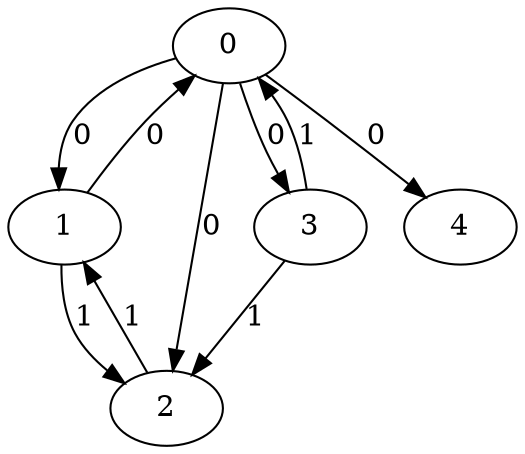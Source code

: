 // Source:1867 Canonical: -1 0 0 0 0 0 -1 1 -1 -1 -1 1 -1 -1 -1 1 -1 1 -1 -1 -1 -1 -1 -1 -1
digraph HRA_from_1867_graph_000 {
  0 -> 1 [label="0"];
  0 -> 2 [label="0"];
  0 -> 3 [label="0"];
  1 -> 0 [label="0"];
  1 -> 2 [label="1"];
  2 -> 1 [label="1"];
  3 -> 0 [label="1"];
  3 -> 2 [label="1"];
  0 -> 4 [label="0"];
}

// Source:1867 Canonical: -1 0 0 0 0 0 -1 1 -1 -1 -1 1 -1 -1 -1 1 -1 1 -1 -1 0 -1 -1 -1 -1
digraph HRA_from_1867_graph_001 {
  0 -> 1 [label="0"];
  0 -> 2 [label="0"];
  0 -> 3 [label="0"];
  1 -> 0 [label="0"];
  1 -> 2 [label="1"];
  2 -> 1 [label="1"];
  3 -> 0 [label="1"];
  3 -> 2 [label="1"];
  0 -> 4 [label="0"];
  4 -> 0 [label="0"];
}

// Source:1867 Canonical: -1 0 0 0 -1 0 -1 1 -1 0 -1 1 -1 -1 -1 1 -1 1 -1 -1 -1 -1 -1 -1 -1
digraph HRA_from_1867_graph_002 {
  0 -> 1 [label="0"];
  0 -> 2 [label="0"];
  0 -> 3 [label="0"];
  1 -> 0 [label="0"];
  1 -> 2 [label="1"];
  2 -> 1 [label="1"];
  3 -> 0 [label="1"];
  3 -> 2 [label="1"];
  1 -> 4 [label="0"];
}

// Source:1867 Canonical: -1 0 0 0 0 0 -1 1 -1 0 -1 1 -1 -1 -1 1 -1 1 -1 -1 -1 -1 -1 -1 -1
digraph HRA_from_1867_graph_003 {
  0 -> 1 [label="0"];
  0 -> 2 [label="0"];
  0 -> 3 [label="0"];
  1 -> 0 [label="0"];
  1 -> 2 [label="1"];
  2 -> 1 [label="1"];
  3 -> 0 [label="1"];
  3 -> 2 [label="1"];
  0 -> 4 [label="0"];
  1 -> 4 [label="0"];
}

// Source:1867 Canonical: -1 0 0 0 -1 0 -1 1 -1 0 -1 1 -1 -1 -1 1 -1 1 -1 -1 0 -1 -1 -1 -1
digraph HRA_from_1867_graph_004 {
  0 -> 1 [label="0"];
  0 -> 2 [label="0"];
  0 -> 3 [label="0"];
  1 -> 0 [label="0"];
  1 -> 2 [label="1"];
  2 -> 1 [label="1"];
  3 -> 0 [label="1"];
  3 -> 2 [label="1"];
  4 -> 0 [label="0"];
  1 -> 4 [label="0"];
}

// Source:1867 Canonical: -1 0 0 0 0 0 -1 1 -1 0 -1 1 -1 -1 -1 1 -1 1 -1 -1 0 -1 -1 -1 -1
digraph HRA_from_1867_graph_005 {
  0 -> 1 [label="0"];
  0 -> 2 [label="0"];
  0 -> 3 [label="0"];
  1 -> 0 [label="0"];
  1 -> 2 [label="1"];
  2 -> 1 [label="1"];
  3 -> 0 [label="1"];
  3 -> 2 [label="1"];
  0 -> 4 [label="0"];
  4 -> 0 [label="0"];
  1 -> 4 [label="0"];
}

// Source:1867 Canonical: -1 0 0 0 0 0 -1 1 -1 -1 -1 1 -1 -1 -1 1 -1 1 -1 -1 -1 0 -1 -1 -1
digraph HRA_from_1867_graph_006 {
  0 -> 1 [label="0"];
  0 -> 2 [label="0"];
  0 -> 3 [label="0"];
  1 -> 0 [label="0"];
  1 -> 2 [label="1"];
  2 -> 1 [label="1"];
  3 -> 0 [label="1"];
  3 -> 2 [label="1"];
  0 -> 4 [label="0"];
  4 -> 1 [label="0"];
}

// Source:1867 Canonical: -1 0 0 0 0 0 -1 1 -1 -1 -1 1 -1 -1 -1 1 -1 1 -1 -1 0 0 -1 -1 -1
digraph HRA_from_1867_graph_007 {
  0 -> 1 [label="0"];
  0 -> 2 [label="0"];
  0 -> 3 [label="0"];
  1 -> 0 [label="0"];
  1 -> 2 [label="1"];
  2 -> 1 [label="1"];
  3 -> 0 [label="1"];
  3 -> 2 [label="1"];
  0 -> 4 [label="0"];
  4 -> 0 [label="0"];
  4 -> 1 [label="0"];
}

// Source:1867 Canonical: -1 0 0 0 -1 0 -1 1 -1 0 -1 1 -1 -1 -1 1 -1 1 -1 -1 -1 0 -1 -1 -1
digraph HRA_from_1867_graph_008 {
  0 -> 1 [label="0"];
  0 -> 2 [label="0"];
  0 -> 3 [label="0"];
  1 -> 0 [label="0"];
  1 -> 2 [label="1"];
  2 -> 1 [label="1"];
  3 -> 0 [label="1"];
  3 -> 2 [label="1"];
  1 -> 4 [label="0"];
  4 -> 1 [label="0"];
}

// Source:1867 Canonical: -1 0 0 0 0 0 -1 1 -1 0 -1 1 -1 -1 -1 1 -1 1 -1 -1 -1 0 -1 -1 -1
digraph HRA_from_1867_graph_009 {
  0 -> 1 [label="0"];
  0 -> 2 [label="0"];
  0 -> 3 [label="0"];
  1 -> 0 [label="0"];
  1 -> 2 [label="1"];
  2 -> 1 [label="1"];
  3 -> 0 [label="1"];
  3 -> 2 [label="1"];
  0 -> 4 [label="0"];
  1 -> 4 [label="0"];
  4 -> 1 [label="0"];
}

// Source:1867 Canonical: -1 0 0 0 -1 0 -1 1 -1 0 -1 1 -1 -1 -1 1 -1 1 -1 -1 0 0 -1 -1 -1
digraph HRA_from_1867_graph_010 {
  0 -> 1 [label="0"];
  0 -> 2 [label="0"];
  0 -> 3 [label="0"];
  1 -> 0 [label="0"];
  1 -> 2 [label="1"];
  2 -> 1 [label="1"];
  3 -> 0 [label="1"];
  3 -> 2 [label="1"];
  4 -> 0 [label="0"];
  1 -> 4 [label="0"];
  4 -> 1 [label="0"];
}

// Source:1867 Canonical: -1 0 0 0 0 0 -1 1 -1 0 -1 1 -1 -1 -1 1 -1 1 -1 -1 0 0 -1 -1 -1
digraph HRA_from_1867_graph_011 {
  0 -> 1 [label="0"];
  0 -> 2 [label="0"];
  0 -> 3 [label="0"];
  1 -> 0 [label="0"];
  1 -> 2 [label="1"];
  2 -> 1 [label="1"];
  3 -> 0 [label="1"];
  3 -> 2 [label="1"];
  0 -> 4 [label="0"];
  4 -> 0 [label="0"];
  1 -> 4 [label="0"];
  4 -> 1 [label="0"];
}

// Source:1867 Canonical: -1 0 0 0 -1 0 -1 1 -1 -1 -1 1 -1 -1 0 1 -1 1 -1 -1 -1 -1 -1 -1 -1
digraph HRA_from_1867_graph_012 {
  0 -> 1 [label="0"];
  0 -> 2 [label="0"];
  0 -> 3 [label="0"];
  1 -> 0 [label="0"];
  1 -> 2 [label="1"];
  2 -> 1 [label="1"];
  3 -> 0 [label="1"];
  3 -> 2 [label="1"];
  2 -> 4 [label="0"];
}

// Source:1867 Canonical: -1 0 0 0 0 0 -1 1 -1 -1 -1 1 -1 -1 0 1 -1 1 -1 -1 -1 -1 -1 -1 -1
digraph HRA_from_1867_graph_013 {
  0 -> 1 [label="0"];
  0 -> 2 [label="0"];
  0 -> 3 [label="0"];
  1 -> 0 [label="0"];
  1 -> 2 [label="1"];
  2 -> 1 [label="1"];
  3 -> 0 [label="1"];
  3 -> 2 [label="1"];
  0 -> 4 [label="0"];
  2 -> 4 [label="0"];
}

// Source:1867 Canonical: -1 0 0 0 -1 0 -1 1 -1 -1 -1 1 -1 -1 0 1 -1 1 -1 -1 0 -1 -1 -1 -1
digraph HRA_from_1867_graph_014 {
  0 -> 1 [label="0"];
  0 -> 2 [label="0"];
  0 -> 3 [label="0"];
  1 -> 0 [label="0"];
  1 -> 2 [label="1"];
  2 -> 1 [label="1"];
  3 -> 0 [label="1"];
  3 -> 2 [label="1"];
  4 -> 0 [label="0"];
  2 -> 4 [label="0"];
}

// Source:1867 Canonical: -1 0 0 0 0 0 -1 1 -1 -1 -1 1 -1 -1 0 1 -1 1 -1 -1 0 -1 -1 -1 -1
digraph HRA_from_1867_graph_015 {
  0 -> 1 [label="0"];
  0 -> 2 [label="0"];
  0 -> 3 [label="0"];
  1 -> 0 [label="0"];
  1 -> 2 [label="1"];
  2 -> 1 [label="1"];
  3 -> 0 [label="1"];
  3 -> 2 [label="1"];
  0 -> 4 [label="0"];
  4 -> 0 [label="0"];
  2 -> 4 [label="0"];
}

// Source:1867 Canonical: -1 0 0 0 -1 0 -1 1 -1 0 -1 1 -1 -1 0 1 -1 1 -1 -1 -1 -1 -1 -1 -1
digraph HRA_from_1867_graph_016 {
  0 -> 1 [label="0"];
  0 -> 2 [label="0"];
  0 -> 3 [label="0"];
  1 -> 0 [label="0"];
  1 -> 2 [label="1"];
  2 -> 1 [label="1"];
  3 -> 0 [label="1"];
  3 -> 2 [label="1"];
  1 -> 4 [label="0"];
  2 -> 4 [label="0"];
}

// Source:1867 Canonical: -1 0 0 0 0 0 -1 1 -1 0 -1 1 -1 -1 0 1 -1 1 -1 -1 -1 -1 -1 -1 -1
digraph HRA_from_1867_graph_017 {
  0 -> 1 [label="0"];
  0 -> 2 [label="0"];
  0 -> 3 [label="0"];
  1 -> 0 [label="0"];
  1 -> 2 [label="1"];
  2 -> 1 [label="1"];
  3 -> 0 [label="1"];
  3 -> 2 [label="1"];
  0 -> 4 [label="0"];
  1 -> 4 [label="0"];
  2 -> 4 [label="0"];
}

// Source:1867 Canonical: -1 0 0 0 -1 0 -1 1 -1 0 -1 1 -1 -1 0 1 -1 1 -1 -1 0 -1 -1 -1 -1
digraph HRA_from_1867_graph_018 {
  0 -> 1 [label="0"];
  0 -> 2 [label="0"];
  0 -> 3 [label="0"];
  1 -> 0 [label="0"];
  1 -> 2 [label="1"];
  2 -> 1 [label="1"];
  3 -> 0 [label="1"];
  3 -> 2 [label="1"];
  4 -> 0 [label="0"];
  1 -> 4 [label="0"];
  2 -> 4 [label="0"];
}

// Source:1867 Canonical: -1 0 0 0 0 0 -1 1 -1 0 -1 1 -1 -1 0 1 -1 1 -1 -1 0 -1 -1 -1 -1
digraph HRA_from_1867_graph_019 {
  0 -> 1 [label="0"];
  0 -> 2 [label="0"];
  0 -> 3 [label="0"];
  1 -> 0 [label="0"];
  1 -> 2 [label="1"];
  2 -> 1 [label="1"];
  3 -> 0 [label="1"];
  3 -> 2 [label="1"];
  0 -> 4 [label="0"];
  4 -> 0 [label="0"];
  1 -> 4 [label="0"];
  2 -> 4 [label="0"];
}

// Source:1867 Canonical: -1 0 0 0 -1 0 -1 1 -1 -1 -1 1 -1 -1 0 1 -1 1 -1 -1 -1 0 -1 -1 -1
digraph HRA_from_1867_graph_020 {
  0 -> 1 [label="0"];
  0 -> 2 [label="0"];
  0 -> 3 [label="0"];
  1 -> 0 [label="0"];
  1 -> 2 [label="1"];
  2 -> 1 [label="1"];
  3 -> 0 [label="1"];
  3 -> 2 [label="1"];
  4 -> 1 [label="0"];
  2 -> 4 [label="0"];
}

// Source:1867 Canonical: -1 0 0 0 0 0 -1 1 -1 -1 -1 1 -1 -1 0 1 -1 1 -1 -1 -1 0 -1 -1 -1
digraph HRA_from_1867_graph_021 {
  0 -> 1 [label="0"];
  0 -> 2 [label="0"];
  0 -> 3 [label="0"];
  1 -> 0 [label="0"];
  1 -> 2 [label="1"];
  2 -> 1 [label="1"];
  3 -> 0 [label="1"];
  3 -> 2 [label="1"];
  0 -> 4 [label="0"];
  4 -> 1 [label="0"];
  2 -> 4 [label="0"];
}

// Source:1867 Canonical: -1 0 0 0 -1 0 -1 1 -1 -1 -1 1 -1 -1 0 1 -1 1 -1 -1 0 0 -1 -1 -1
digraph HRA_from_1867_graph_022 {
  0 -> 1 [label="0"];
  0 -> 2 [label="0"];
  0 -> 3 [label="0"];
  1 -> 0 [label="0"];
  1 -> 2 [label="1"];
  2 -> 1 [label="1"];
  3 -> 0 [label="1"];
  3 -> 2 [label="1"];
  4 -> 0 [label="0"];
  4 -> 1 [label="0"];
  2 -> 4 [label="0"];
}

// Source:1867 Canonical: -1 0 0 0 0 0 -1 1 -1 -1 -1 1 -1 -1 0 1 -1 1 -1 -1 0 0 -1 -1 -1
digraph HRA_from_1867_graph_023 {
  0 -> 1 [label="0"];
  0 -> 2 [label="0"];
  0 -> 3 [label="0"];
  1 -> 0 [label="0"];
  1 -> 2 [label="1"];
  2 -> 1 [label="1"];
  3 -> 0 [label="1"];
  3 -> 2 [label="1"];
  0 -> 4 [label="0"];
  4 -> 0 [label="0"];
  4 -> 1 [label="0"];
  2 -> 4 [label="0"];
}

// Source:1867 Canonical: -1 0 0 0 -1 0 -1 1 -1 0 -1 1 -1 -1 0 1 -1 1 -1 -1 -1 0 -1 -1 -1
digraph HRA_from_1867_graph_024 {
  0 -> 1 [label="0"];
  0 -> 2 [label="0"];
  0 -> 3 [label="0"];
  1 -> 0 [label="0"];
  1 -> 2 [label="1"];
  2 -> 1 [label="1"];
  3 -> 0 [label="1"];
  3 -> 2 [label="1"];
  1 -> 4 [label="0"];
  4 -> 1 [label="0"];
  2 -> 4 [label="0"];
}

// Source:1867 Canonical: -1 0 0 0 0 0 -1 1 -1 0 -1 1 -1 -1 0 1 -1 1 -1 -1 -1 0 -1 -1 -1
digraph HRA_from_1867_graph_025 {
  0 -> 1 [label="0"];
  0 -> 2 [label="0"];
  0 -> 3 [label="0"];
  1 -> 0 [label="0"];
  1 -> 2 [label="1"];
  2 -> 1 [label="1"];
  3 -> 0 [label="1"];
  3 -> 2 [label="1"];
  0 -> 4 [label="0"];
  1 -> 4 [label="0"];
  4 -> 1 [label="0"];
  2 -> 4 [label="0"];
}

// Source:1867 Canonical: -1 0 0 0 -1 0 -1 1 -1 0 -1 1 -1 -1 0 1 -1 1 -1 -1 0 0 -1 -1 -1
digraph HRA_from_1867_graph_026 {
  0 -> 1 [label="0"];
  0 -> 2 [label="0"];
  0 -> 3 [label="0"];
  1 -> 0 [label="0"];
  1 -> 2 [label="1"];
  2 -> 1 [label="1"];
  3 -> 0 [label="1"];
  3 -> 2 [label="1"];
  4 -> 0 [label="0"];
  1 -> 4 [label="0"];
  4 -> 1 [label="0"];
  2 -> 4 [label="0"];
}

// Source:1867 Canonical: -1 0 0 0 0 0 -1 1 -1 0 -1 1 -1 -1 0 1 -1 1 -1 -1 0 0 -1 -1 -1
digraph HRA_from_1867_graph_027 {
  0 -> 1 [label="0"];
  0 -> 2 [label="0"];
  0 -> 3 [label="0"];
  1 -> 0 [label="0"];
  1 -> 2 [label="1"];
  2 -> 1 [label="1"];
  3 -> 0 [label="1"];
  3 -> 2 [label="1"];
  0 -> 4 [label="0"];
  4 -> 0 [label="0"];
  1 -> 4 [label="0"];
  4 -> 1 [label="0"];
  2 -> 4 [label="0"];
}

// Source:1867 Canonical: -1 0 0 0 0 0 -1 1 -1 -1 -1 1 -1 -1 -1 1 -1 1 -1 -1 -1 -1 0 -1 -1
digraph HRA_from_1867_graph_028 {
  0 -> 1 [label="0"];
  0 -> 2 [label="0"];
  0 -> 3 [label="0"];
  1 -> 0 [label="0"];
  1 -> 2 [label="1"];
  2 -> 1 [label="1"];
  3 -> 0 [label="1"];
  3 -> 2 [label="1"];
  0 -> 4 [label="0"];
  4 -> 2 [label="0"];
}

// Source:1867 Canonical: -1 0 0 0 0 0 -1 1 -1 -1 -1 1 -1 -1 -1 1 -1 1 -1 -1 0 -1 0 -1 -1
digraph HRA_from_1867_graph_029 {
  0 -> 1 [label="0"];
  0 -> 2 [label="0"];
  0 -> 3 [label="0"];
  1 -> 0 [label="0"];
  1 -> 2 [label="1"];
  2 -> 1 [label="1"];
  3 -> 0 [label="1"];
  3 -> 2 [label="1"];
  0 -> 4 [label="0"];
  4 -> 0 [label="0"];
  4 -> 2 [label="0"];
}

// Source:1867 Canonical: -1 0 0 0 -1 0 -1 1 -1 0 -1 1 -1 -1 -1 1 -1 1 -1 -1 -1 -1 0 -1 -1
digraph HRA_from_1867_graph_030 {
  0 -> 1 [label="0"];
  0 -> 2 [label="0"];
  0 -> 3 [label="0"];
  1 -> 0 [label="0"];
  1 -> 2 [label="1"];
  2 -> 1 [label="1"];
  3 -> 0 [label="1"];
  3 -> 2 [label="1"];
  1 -> 4 [label="0"];
  4 -> 2 [label="0"];
}

// Source:1867 Canonical: -1 0 0 0 0 0 -1 1 -1 0 -1 1 -1 -1 -1 1 -1 1 -1 -1 -1 -1 0 -1 -1
digraph HRA_from_1867_graph_031 {
  0 -> 1 [label="0"];
  0 -> 2 [label="0"];
  0 -> 3 [label="0"];
  1 -> 0 [label="0"];
  1 -> 2 [label="1"];
  2 -> 1 [label="1"];
  3 -> 0 [label="1"];
  3 -> 2 [label="1"];
  0 -> 4 [label="0"];
  1 -> 4 [label="0"];
  4 -> 2 [label="0"];
}

// Source:1867 Canonical: -1 0 0 0 -1 0 -1 1 -1 0 -1 1 -1 -1 -1 1 -1 1 -1 -1 0 -1 0 -1 -1
digraph HRA_from_1867_graph_032 {
  0 -> 1 [label="0"];
  0 -> 2 [label="0"];
  0 -> 3 [label="0"];
  1 -> 0 [label="0"];
  1 -> 2 [label="1"];
  2 -> 1 [label="1"];
  3 -> 0 [label="1"];
  3 -> 2 [label="1"];
  4 -> 0 [label="0"];
  1 -> 4 [label="0"];
  4 -> 2 [label="0"];
}

// Source:1867 Canonical: -1 0 0 0 0 0 -1 1 -1 0 -1 1 -1 -1 -1 1 -1 1 -1 -1 0 -1 0 -1 -1
digraph HRA_from_1867_graph_033 {
  0 -> 1 [label="0"];
  0 -> 2 [label="0"];
  0 -> 3 [label="0"];
  1 -> 0 [label="0"];
  1 -> 2 [label="1"];
  2 -> 1 [label="1"];
  3 -> 0 [label="1"];
  3 -> 2 [label="1"];
  0 -> 4 [label="0"];
  4 -> 0 [label="0"];
  1 -> 4 [label="0"];
  4 -> 2 [label="0"];
}

// Source:1867 Canonical: -1 0 0 0 0 0 -1 1 -1 -1 -1 1 -1 -1 -1 1 -1 1 -1 -1 -1 0 0 -1 -1
digraph HRA_from_1867_graph_034 {
  0 -> 1 [label="0"];
  0 -> 2 [label="0"];
  0 -> 3 [label="0"];
  1 -> 0 [label="0"];
  1 -> 2 [label="1"];
  2 -> 1 [label="1"];
  3 -> 0 [label="1"];
  3 -> 2 [label="1"];
  0 -> 4 [label="0"];
  4 -> 1 [label="0"];
  4 -> 2 [label="0"];
}

// Source:1867 Canonical: -1 0 0 0 0 0 -1 1 -1 -1 -1 1 -1 -1 -1 1 -1 1 -1 -1 0 0 0 -1 -1
digraph HRA_from_1867_graph_035 {
  0 -> 1 [label="0"];
  0 -> 2 [label="0"];
  0 -> 3 [label="0"];
  1 -> 0 [label="0"];
  1 -> 2 [label="1"];
  2 -> 1 [label="1"];
  3 -> 0 [label="1"];
  3 -> 2 [label="1"];
  0 -> 4 [label="0"];
  4 -> 0 [label="0"];
  4 -> 1 [label="0"];
  4 -> 2 [label="0"];
}

// Source:1867 Canonical: -1 0 0 0 -1 0 -1 1 -1 0 -1 1 -1 -1 -1 1 -1 1 -1 -1 -1 0 0 -1 -1
digraph HRA_from_1867_graph_036 {
  0 -> 1 [label="0"];
  0 -> 2 [label="0"];
  0 -> 3 [label="0"];
  1 -> 0 [label="0"];
  1 -> 2 [label="1"];
  2 -> 1 [label="1"];
  3 -> 0 [label="1"];
  3 -> 2 [label="1"];
  1 -> 4 [label="0"];
  4 -> 1 [label="0"];
  4 -> 2 [label="0"];
}

// Source:1867 Canonical: -1 0 0 0 0 0 -1 1 -1 0 -1 1 -1 -1 -1 1 -1 1 -1 -1 -1 0 0 -1 -1
digraph HRA_from_1867_graph_037 {
  0 -> 1 [label="0"];
  0 -> 2 [label="0"];
  0 -> 3 [label="0"];
  1 -> 0 [label="0"];
  1 -> 2 [label="1"];
  2 -> 1 [label="1"];
  3 -> 0 [label="1"];
  3 -> 2 [label="1"];
  0 -> 4 [label="0"];
  1 -> 4 [label="0"];
  4 -> 1 [label="0"];
  4 -> 2 [label="0"];
}

// Source:1867 Canonical: -1 0 0 0 -1 0 -1 1 -1 0 -1 1 -1 -1 -1 1 -1 1 -1 -1 0 0 0 -1 -1
digraph HRA_from_1867_graph_038 {
  0 -> 1 [label="0"];
  0 -> 2 [label="0"];
  0 -> 3 [label="0"];
  1 -> 0 [label="0"];
  1 -> 2 [label="1"];
  2 -> 1 [label="1"];
  3 -> 0 [label="1"];
  3 -> 2 [label="1"];
  4 -> 0 [label="0"];
  1 -> 4 [label="0"];
  4 -> 1 [label="0"];
  4 -> 2 [label="0"];
}

// Source:1867 Canonical: -1 0 0 0 0 0 -1 1 -1 0 -1 1 -1 -1 -1 1 -1 1 -1 -1 0 0 0 -1 -1
digraph HRA_from_1867_graph_039 {
  0 -> 1 [label="0"];
  0 -> 2 [label="0"];
  0 -> 3 [label="0"];
  1 -> 0 [label="0"];
  1 -> 2 [label="1"];
  2 -> 1 [label="1"];
  3 -> 0 [label="1"];
  3 -> 2 [label="1"];
  0 -> 4 [label="0"];
  4 -> 0 [label="0"];
  1 -> 4 [label="0"];
  4 -> 1 [label="0"];
  4 -> 2 [label="0"];
}

// Source:1867 Canonical: -1 0 0 0 -1 0 -1 1 -1 -1 -1 1 -1 -1 0 1 -1 1 -1 -1 -1 -1 0 -1 -1
digraph HRA_from_1867_graph_040 {
  0 -> 1 [label="0"];
  0 -> 2 [label="0"];
  0 -> 3 [label="0"];
  1 -> 0 [label="0"];
  1 -> 2 [label="1"];
  2 -> 1 [label="1"];
  3 -> 0 [label="1"];
  3 -> 2 [label="1"];
  2 -> 4 [label="0"];
  4 -> 2 [label="0"];
}

// Source:1867 Canonical: -1 0 0 0 0 0 -1 1 -1 -1 -1 1 -1 -1 0 1 -1 1 -1 -1 -1 -1 0 -1 -1
digraph HRA_from_1867_graph_041 {
  0 -> 1 [label="0"];
  0 -> 2 [label="0"];
  0 -> 3 [label="0"];
  1 -> 0 [label="0"];
  1 -> 2 [label="1"];
  2 -> 1 [label="1"];
  3 -> 0 [label="1"];
  3 -> 2 [label="1"];
  0 -> 4 [label="0"];
  2 -> 4 [label="0"];
  4 -> 2 [label="0"];
}

// Source:1867 Canonical: -1 0 0 0 -1 0 -1 1 -1 -1 -1 1 -1 -1 0 1 -1 1 -1 -1 0 -1 0 -1 -1
digraph HRA_from_1867_graph_042 {
  0 -> 1 [label="0"];
  0 -> 2 [label="0"];
  0 -> 3 [label="0"];
  1 -> 0 [label="0"];
  1 -> 2 [label="1"];
  2 -> 1 [label="1"];
  3 -> 0 [label="1"];
  3 -> 2 [label="1"];
  4 -> 0 [label="0"];
  2 -> 4 [label="0"];
  4 -> 2 [label="0"];
}

// Source:1867 Canonical: -1 0 0 0 0 0 -1 1 -1 -1 -1 1 -1 -1 0 1 -1 1 -1 -1 0 -1 0 -1 -1
digraph HRA_from_1867_graph_043 {
  0 -> 1 [label="0"];
  0 -> 2 [label="0"];
  0 -> 3 [label="0"];
  1 -> 0 [label="0"];
  1 -> 2 [label="1"];
  2 -> 1 [label="1"];
  3 -> 0 [label="1"];
  3 -> 2 [label="1"];
  0 -> 4 [label="0"];
  4 -> 0 [label="0"];
  2 -> 4 [label="0"];
  4 -> 2 [label="0"];
}

// Source:1867 Canonical: -1 0 0 0 -1 0 -1 1 -1 0 -1 1 -1 -1 0 1 -1 1 -1 -1 -1 -1 0 -1 -1
digraph HRA_from_1867_graph_044 {
  0 -> 1 [label="0"];
  0 -> 2 [label="0"];
  0 -> 3 [label="0"];
  1 -> 0 [label="0"];
  1 -> 2 [label="1"];
  2 -> 1 [label="1"];
  3 -> 0 [label="1"];
  3 -> 2 [label="1"];
  1 -> 4 [label="0"];
  2 -> 4 [label="0"];
  4 -> 2 [label="0"];
}

// Source:1867 Canonical: -1 0 0 0 0 0 -1 1 -1 0 -1 1 -1 -1 0 1 -1 1 -1 -1 -1 -1 0 -1 -1
digraph HRA_from_1867_graph_045 {
  0 -> 1 [label="0"];
  0 -> 2 [label="0"];
  0 -> 3 [label="0"];
  1 -> 0 [label="0"];
  1 -> 2 [label="1"];
  2 -> 1 [label="1"];
  3 -> 0 [label="1"];
  3 -> 2 [label="1"];
  0 -> 4 [label="0"];
  1 -> 4 [label="0"];
  2 -> 4 [label="0"];
  4 -> 2 [label="0"];
}

// Source:1867 Canonical: -1 0 0 0 -1 0 -1 1 -1 0 -1 1 -1 -1 0 1 -1 1 -1 -1 0 -1 0 -1 -1
digraph HRA_from_1867_graph_046 {
  0 -> 1 [label="0"];
  0 -> 2 [label="0"];
  0 -> 3 [label="0"];
  1 -> 0 [label="0"];
  1 -> 2 [label="1"];
  2 -> 1 [label="1"];
  3 -> 0 [label="1"];
  3 -> 2 [label="1"];
  4 -> 0 [label="0"];
  1 -> 4 [label="0"];
  2 -> 4 [label="0"];
  4 -> 2 [label="0"];
}

// Source:1867 Canonical: -1 0 0 0 0 0 -1 1 -1 0 -1 1 -1 -1 0 1 -1 1 -1 -1 0 -1 0 -1 -1
digraph HRA_from_1867_graph_047 {
  0 -> 1 [label="0"];
  0 -> 2 [label="0"];
  0 -> 3 [label="0"];
  1 -> 0 [label="0"];
  1 -> 2 [label="1"];
  2 -> 1 [label="1"];
  3 -> 0 [label="1"];
  3 -> 2 [label="1"];
  0 -> 4 [label="0"];
  4 -> 0 [label="0"];
  1 -> 4 [label="0"];
  2 -> 4 [label="0"];
  4 -> 2 [label="0"];
}

// Source:1867 Canonical: -1 0 0 0 -1 0 -1 1 -1 -1 -1 1 -1 -1 0 1 -1 1 -1 -1 -1 0 0 -1 -1
digraph HRA_from_1867_graph_048 {
  0 -> 1 [label="0"];
  0 -> 2 [label="0"];
  0 -> 3 [label="0"];
  1 -> 0 [label="0"];
  1 -> 2 [label="1"];
  2 -> 1 [label="1"];
  3 -> 0 [label="1"];
  3 -> 2 [label="1"];
  4 -> 1 [label="0"];
  2 -> 4 [label="0"];
  4 -> 2 [label="0"];
}

// Source:1867 Canonical: -1 0 0 0 0 0 -1 1 -1 -1 -1 1 -1 -1 0 1 -1 1 -1 -1 -1 0 0 -1 -1
digraph HRA_from_1867_graph_049 {
  0 -> 1 [label="0"];
  0 -> 2 [label="0"];
  0 -> 3 [label="0"];
  1 -> 0 [label="0"];
  1 -> 2 [label="1"];
  2 -> 1 [label="1"];
  3 -> 0 [label="1"];
  3 -> 2 [label="1"];
  0 -> 4 [label="0"];
  4 -> 1 [label="0"];
  2 -> 4 [label="0"];
  4 -> 2 [label="0"];
}

// Source:1867 Canonical: -1 0 0 0 -1 0 -1 1 -1 -1 -1 1 -1 -1 0 1 -1 1 -1 -1 0 0 0 -1 -1
digraph HRA_from_1867_graph_050 {
  0 -> 1 [label="0"];
  0 -> 2 [label="0"];
  0 -> 3 [label="0"];
  1 -> 0 [label="0"];
  1 -> 2 [label="1"];
  2 -> 1 [label="1"];
  3 -> 0 [label="1"];
  3 -> 2 [label="1"];
  4 -> 0 [label="0"];
  4 -> 1 [label="0"];
  2 -> 4 [label="0"];
  4 -> 2 [label="0"];
}

// Source:1867 Canonical: -1 0 0 0 0 0 -1 1 -1 -1 -1 1 -1 -1 0 1 -1 1 -1 -1 0 0 0 -1 -1
digraph HRA_from_1867_graph_051 {
  0 -> 1 [label="0"];
  0 -> 2 [label="0"];
  0 -> 3 [label="0"];
  1 -> 0 [label="0"];
  1 -> 2 [label="1"];
  2 -> 1 [label="1"];
  3 -> 0 [label="1"];
  3 -> 2 [label="1"];
  0 -> 4 [label="0"];
  4 -> 0 [label="0"];
  4 -> 1 [label="0"];
  2 -> 4 [label="0"];
  4 -> 2 [label="0"];
}

// Source:1867 Canonical: -1 0 0 0 -1 0 -1 1 -1 0 -1 1 -1 -1 0 1 -1 1 -1 -1 -1 0 0 -1 -1
digraph HRA_from_1867_graph_052 {
  0 -> 1 [label="0"];
  0 -> 2 [label="0"];
  0 -> 3 [label="0"];
  1 -> 0 [label="0"];
  1 -> 2 [label="1"];
  2 -> 1 [label="1"];
  3 -> 0 [label="1"];
  3 -> 2 [label="1"];
  1 -> 4 [label="0"];
  4 -> 1 [label="0"];
  2 -> 4 [label="0"];
  4 -> 2 [label="0"];
}

// Source:1867 Canonical: -1 0 0 0 0 0 -1 1 -1 0 -1 1 -1 -1 0 1 -1 1 -1 -1 -1 0 0 -1 -1
digraph HRA_from_1867_graph_053 {
  0 -> 1 [label="0"];
  0 -> 2 [label="0"];
  0 -> 3 [label="0"];
  1 -> 0 [label="0"];
  1 -> 2 [label="1"];
  2 -> 1 [label="1"];
  3 -> 0 [label="1"];
  3 -> 2 [label="1"];
  0 -> 4 [label="0"];
  1 -> 4 [label="0"];
  4 -> 1 [label="0"];
  2 -> 4 [label="0"];
  4 -> 2 [label="0"];
}

// Source:1867 Canonical: -1 0 0 0 -1 0 -1 1 -1 0 -1 1 -1 -1 0 1 -1 1 -1 -1 0 0 0 -1 -1
digraph HRA_from_1867_graph_054 {
  0 -> 1 [label="0"];
  0 -> 2 [label="0"];
  0 -> 3 [label="0"];
  1 -> 0 [label="0"];
  1 -> 2 [label="1"];
  2 -> 1 [label="1"];
  3 -> 0 [label="1"];
  3 -> 2 [label="1"];
  4 -> 0 [label="0"];
  1 -> 4 [label="0"];
  4 -> 1 [label="0"];
  2 -> 4 [label="0"];
  4 -> 2 [label="0"];
}

// Source:1867 Canonical: -1 0 0 0 0 0 -1 1 -1 0 -1 1 -1 -1 0 1 -1 1 -1 -1 0 0 0 -1 -1
digraph HRA_from_1867_graph_055 {
  0 -> 1 [label="0"];
  0 -> 2 [label="0"];
  0 -> 3 [label="0"];
  1 -> 0 [label="0"];
  1 -> 2 [label="1"];
  2 -> 1 [label="1"];
  3 -> 0 [label="1"];
  3 -> 2 [label="1"];
  0 -> 4 [label="0"];
  4 -> 0 [label="0"];
  1 -> 4 [label="0"];
  4 -> 1 [label="0"];
  2 -> 4 [label="0"];
  4 -> 2 [label="0"];
}

// Source:1867 Canonical: -1 0 0 0 -1 0 -1 1 -1 -1 -1 1 -1 -1 -1 1 -1 1 -1 0 -1 -1 -1 -1 -1
digraph HRA_from_1867_graph_056 {
  0 -> 1 [label="0"];
  0 -> 2 [label="0"];
  0 -> 3 [label="0"];
  1 -> 0 [label="0"];
  1 -> 2 [label="1"];
  2 -> 1 [label="1"];
  3 -> 0 [label="1"];
  3 -> 2 [label="1"];
  3 -> 4 [label="0"];
}

// Source:1867 Canonical: -1 0 0 0 0 0 -1 1 -1 -1 -1 1 -1 -1 -1 1 -1 1 -1 0 -1 -1 -1 -1 -1
digraph HRA_from_1867_graph_057 {
  0 -> 1 [label="0"];
  0 -> 2 [label="0"];
  0 -> 3 [label="0"];
  1 -> 0 [label="0"];
  1 -> 2 [label="1"];
  2 -> 1 [label="1"];
  3 -> 0 [label="1"];
  3 -> 2 [label="1"];
  0 -> 4 [label="0"];
  3 -> 4 [label="0"];
}

// Source:1867 Canonical: -1 0 0 0 -1 0 -1 1 -1 -1 -1 1 -1 -1 -1 1 -1 1 -1 0 0 -1 -1 -1 -1
digraph HRA_from_1867_graph_058 {
  0 -> 1 [label="0"];
  0 -> 2 [label="0"];
  0 -> 3 [label="0"];
  1 -> 0 [label="0"];
  1 -> 2 [label="1"];
  2 -> 1 [label="1"];
  3 -> 0 [label="1"];
  3 -> 2 [label="1"];
  4 -> 0 [label="0"];
  3 -> 4 [label="0"];
}

// Source:1867 Canonical: -1 0 0 0 0 0 -1 1 -1 -1 -1 1 -1 -1 -1 1 -1 1 -1 0 0 -1 -1 -1 -1
digraph HRA_from_1867_graph_059 {
  0 -> 1 [label="0"];
  0 -> 2 [label="0"];
  0 -> 3 [label="0"];
  1 -> 0 [label="0"];
  1 -> 2 [label="1"];
  2 -> 1 [label="1"];
  3 -> 0 [label="1"];
  3 -> 2 [label="1"];
  0 -> 4 [label="0"];
  4 -> 0 [label="0"];
  3 -> 4 [label="0"];
}

// Source:1867 Canonical: -1 0 0 0 -1 0 -1 1 -1 0 -1 1 -1 -1 -1 1 -1 1 -1 0 -1 -1 -1 -1 -1
digraph HRA_from_1867_graph_060 {
  0 -> 1 [label="0"];
  0 -> 2 [label="0"];
  0 -> 3 [label="0"];
  1 -> 0 [label="0"];
  1 -> 2 [label="1"];
  2 -> 1 [label="1"];
  3 -> 0 [label="1"];
  3 -> 2 [label="1"];
  1 -> 4 [label="0"];
  3 -> 4 [label="0"];
}

// Source:1867 Canonical: -1 0 0 0 0 0 -1 1 -1 0 -1 1 -1 -1 -1 1 -1 1 -1 0 -1 -1 -1 -1 -1
digraph HRA_from_1867_graph_061 {
  0 -> 1 [label="0"];
  0 -> 2 [label="0"];
  0 -> 3 [label="0"];
  1 -> 0 [label="0"];
  1 -> 2 [label="1"];
  2 -> 1 [label="1"];
  3 -> 0 [label="1"];
  3 -> 2 [label="1"];
  0 -> 4 [label="0"];
  1 -> 4 [label="0"];
  3 -> 4 [label="0"];
}

// Source:1867 Canonical: -1 0 0 0 -1 0 -1 1 -1 0 -1 1 -1 -1 -1 1 -1 1 -1 0 0 -1 -1 -1 -1
digraph HRA_from_1867_graph_062 {
  0 -> 1 [label="0"];
  0 -> 2 [label="0"];
  0 -> 3 [label="0"];
  1 -> 0 [label="0"];
  1 -> 2 [label="1"];
  2 -> 1 [label="1"];
  3 -> 0 [label="1"];
  3 -> 2 [label="1"];
  4 -> 0 [label="0"];
  1 -> 4 [label="0"];
  3 -> 4 [label="0"];
}

// Source:1867 Canonical: -1 0 0 0 0 0 -1 1 -1 0 -1 1 -1 -1 -1 1 -1 1 -1 0 0 -1 -1 -1 -1
digraph HRA_from_1867_graph_063 {
  0 -> 1 [label="0"];
  0 -> 2 [label="0"];
  0 -> 3 [label="0"];
  1 -> 0 [label="0"];
  1 -> 2 [label="1"];
  2 -> 1 [label="1"];
  3 -> 0 [label="1"];
  3 -> 2 [label="1"];
  0 -> 4 [label="0"];
  4 -> 0 [label="0"];
  1 -> 4 [label="0"];
  3 -> 4 [label="0"];
}

// Source:1867 Canonical: -1 0 0 0 -1 0 -1 1 -1 -1 -1 1 -1 -1 -1 1 -1 1 -1 0 -1 0 -1 -1 -1
digraph HRA_from_1867_graph_064 {
  0 -> 1 [label="0"];
  0 -> 2 [label="0"];
  0 -> 3 [label="0"];
  1 -> 0 [label="0"];
  1 -> 2 [label="1"];
  2 -> 1 [label="1"];
  3 -> 0 [label="1"];
  3 -> 2 [label="1"];
  4 -> 1 [label="0"];
  3 -> 4 [label="0"];
}

// Source:1867 Canonical: -1 0 0 0 0 0 -1 1 -1 -1 -1 1 -1 -1 -1 1 -1 1 -1 0 -1 0 -1 -1 -1
digraph HRA_from_1867_graph_065 {
  0 -> 1 [label="0"];
  0 -> 2 [label="0"];
  0 -> 3 [label="0"];
  1 -> 0 [label="0"];
  1 -> 2 [label="1"];
  2 -> 1 [label="1"];
  3 -> 0 [label="1"];
  3 -> 2 [label="1"];
  0 -> 4 [label="0"];
  4 -> 1 [label="0"];
  3 -> 4 [label="0"];
}

// Source:1867 Canonical: -1 0 0 0 -1 0 -1 1 -1 -1 -1 1 -1 -1 -1 1 -1 1 -1 0 0 0 -1 -1 -1
digraph HRA_from_1867_graph_066 {
  0 -> 1 [label="0"];
  0 -> 2 [label="0"];
  0 -> 3 [label="0"];
  1 -> 0 [label="0"];
  1 -> 2 [label="1"];
  2 -> 1 [label="1"];
  3 -> 0 [label="1"];
  3 -> 2 [label="1"];
  4 -> 0 [label="0"];
  4 -> 1 [label="0"];
  3 -> 4 [label="0"];
}

// Source:1867 Canonical: -1 0 0 0 0 0 -1 1 -1 -1 -1 1 -1 -1 -1 1 -1 1 -1 0 0 0 -1 -1 -1
digraph HRA_from_1867_graph_067 {
  0 -> 1 [label="0"];
  0 -> 2 [label="0"];
  0 -> 3 [label="0"];
  1 -> 0 [label="0"];
  1 -> 2 [label="1"];
  2 -> 1 [label="1"];
  3 -> 0 [label="1"];
  3 -> 2 [label="1"];
  0 -> 4 [label="0"];
  4 -> 0 [label="0"];
  4 -> 1 [label="0"];
  3 -> 4 [label="0"];
}

// Source:1867 Canonical: -1 0 0 0 -1 0 -1 1 -1 0 -1 1 -1 -1 -1 1 -1 1 -1 0 -1 0 -1 -1 -1
digraph HRA_from_1867_graph_068 {
  0 -> 1 [label="0"];
  0 -> 2 [label="0"];
  0 -> 3 [label="0"];
  1 -> 0 [label="0"];
  1 -> 2 [label="1"];
  2 -> 1 [label="1"];
  3 -> 0 [label="1"];
  3 -> 2 [label="1"];
  1 -> 4 [label="0"];
  4 -> 1 [label="0"];
  3 -> 4 [label="0"];
}

// Source:1867 Canonical: -1 0 0 0 0 0 -1 1 -1 0 -1 1 -1 -1 -1 1 -1 1 -1 0 -1 0 -1 -1 -1
digraph HRA_from_1867_graph_069 {
  0 -> 1 [label="0"];
  0 -> 2 [label="0"];
  0 -> 3 [label="0"];
  1 -> 0 [label="0"];
  1 -> 2 [label="1"];
  2 -> 1 [label="1"];
  3 -> 0 [label="1"];
  3 -> 2 [label="1"];
  0 -> 4 [label="0"];
  1 -> 4 [label="0"];
  4 -> 1 [label="0"];
  3 -> 4 [label="0"];
}

// Source:1867 Canonical: -1 0 0 0 -1 0 -1 1 -1 0 -1 1 -1 -1 -1 1 -1 1 -1 0 0 0 -1 -1 -1
digraph HRA_from_1867_graph_070 {
  0 -> 1 [label="0"];
  0 -> 2 [label="0"];
  0 -> 3 [label="0"];
  1 -> 0 [label="0"];
  1 -> 2 [label="1"];
  2 -> 1 [label="1"];
  3 -> 0 [label="1"];
  3 -> 2 [label="1"];
  4 -> 0 [label="0"];
  1 -> 4 [label="0"];
  4 -> 1 [label="0"];
  3 -> 4 [label="0"];
}

// Source:1867 Canonical: -1 0 0 0 0 0 -1 1 -1 0 -1 1 -1 -1 -1 1 -1 1 -1 0 0 0 -1 -1 -1
digraph HRA_from_1867_graph_071 {
  0 -> 1 [label="0"];
  0 -> 2 [label="0"];
  0 -> 3 [label="0"];
  1 -> 0 [label="0"];
  1 -> 2 [label="1"];
  2 -> 1 [label="1"];
  3 -> 0 [label="1"];
  3 -> 2 [label="1"];
  0 -> 4 [label="0"];
  4 -> 0 [label="0"];
  1 -> 4 [label="0"];
  4 -> 1 [label="0"];
  3 -> 4 [label="0"];
}

// Source:1867 Canonical: -1 0 0 0 -1 0 -1 1 -1 -1 -1 1 -1 -1 0 1 -1 1 -1 0 -1 -1 -1 -1 -1
digraph HRA_from_1867_graph_072 {
  0 -> 1 [label="0"];
  0 -> 2 [label="0"];
  0 -> 3 [label="0"];
  1 -> 0 [label="0"];
  1 -> 2 [label="1"];
  2 -> 1 [label="1"];
  3 -> 0 [label="1"];
  3 -> 2 [label="1"];
  2 -> 4 [label="0"];
  3 -> 4 [label="0"];
}

// Source:1867 Canonical: -1 0 0 0 0 0 -1 1 -1 -1 -1 1 -1 -1 0 1 -1 1 -1 0 -1 -1 -1 -1 -1
digraph HRA_from_1867_graph_073 {
  0 -> 1 [label="0"];
  0 -> 2 [label="0"];
  0 -> 3 [label="0"];
  1 -> 0 [label="0"];
  1 -> 2 [label="1"];
  2 -> 1 [label="1"];
  3 -> 0 [label="1"];
  3 -> 2 [label="1"];
  0 -> 4 [label="0"];
  2 -> 4 [label="0"];
  3 -> 4 [label="0"];
}

// Source:1867 Canonical: -1 0 0 0 -1 0 -1 1 -1 -1 -1 1 -1 -1 0 1 -1 1 -1 0 0 -1 -1 -1 -1
digraph HRA_from_1867_graph_074 {
  0 -> 1 [label="0"];
  0 -> 2 [label="0"];
  0 -> 3 [label="0"];
  1 -> 0 [label="0"];
  1 -> 2 [label="1"];
  2 -> 1 [label="1"];
  3 -> 0 [label="1"];
  3 -> 2 [label="1"];
  4 -> 0 [label="0"];
  2 -> 4 [label="0"];
  3 -> 4 [label="0"];
}

// Source:1867 Canonical: -1 0 0 0 0 0 -1 1 -1 -1 -1 1 -1 -1 0 1 -1 1 -1 0 0 -1 -1 -1 -1
digraph HRA_from_1867_graph_075 {
  0 -> 1 [label="0"];
  0 -> 2 [label="0"];
  0 -> 3 [label="0"];
  1 -> 0 [label="0"];
  1 -> 2 [label="1"];
  2 -> 1 [label="1"];
  3 -> 0 [label="1"];
  3 -> 2 [label="1"];
  0 -> 4 [label="0"];
  4 -> 0 [label="0"];
  2 -> 4 [label="0"];
  3 -> 4 [label="0"];
}

// Source:1867 Canonical: -1 0 0 0 -1 0 -1 1 -1 0 -1 1 -1 -1 0 1 -1 1 -1 0 -1 -1 -1 -1 -1
digraph HRA_from_1867_graph_076 {
  0 -> 1 [label="0"];
  0 -> 2 [label="0"];
  0 -> 3 [label="0"];
  1 -> 0 [label="0"];
  1 -> 2 [label="1"];
  2 -> 1 [label="1"];
  3 -> 0 [label="1"];
  3 -> 2 [label="1"];
  1 -> 4 [label="0"];
  2 -> 4 [label="0"];
  3 -> 4 [label="0"];
}

// Source:1867 Canonical: -1 0 0 0 0 0 -1 1 -1 0 -1 1 -1 -1 0 1 -1 1 -1 0 -1 -1 -1 -1 -1
digraph HRA_from_1867_graph_077 {
  0 -> 1 [label="0"];
  0 -> 2 [label="0"];
  0 -> 3 [label="0"];
  1 -> 0 [label="0"];
  1 -> 2 [label="1"];
  2 -> 1 [label="1"];
  3 -> 0 [label="1"];
  3 -> 2 [label="1"];
  0 -> 4 [label="0"];
  1 -> 4 [label="0"];
  2 -> 4 [label="0"];
  3 -> 4 [label="0"];
}

// Source:1867 Canonical: -1 0 0 0 -1 0 -1 1 -1 0 -1 1 -1 -1 0 1 -1 1 -1 0 0 -1 -1 -1 -1
digraph HRA_from_1867_graph_078 {
  0 -> 1 [label="0"];
  0 -> 2 [label="0"];
  0 -> 3 [label="0"];
  1 -> 0 [label="0"];
  1 -> 2 [label="1"];
  2 -> 1 [label="1"];
  3 -> 0 [label="1"];
  3 -> 2 [label="1"];
  4 -> 0 [label="0"];
  1 -> 4 [label="0"];
  2 -> 4 [label="0"];
  3 -> 4 [label="0"];
}

// Source:1867 Canonical: -1 0 0 0 0 0 -1 1 -1 0 -1 1 -1 -1 0 1 -1 1 -1 0 0 -1 -1 -1 -1
digraph HRA_from_1867_graph_079 {
  0 -> 1 [label="0"];
  0 -> 2 [label="0"];
  0 -> 3 [label="0"];
  1 -> 0 [label="0"];
  1 -> 2 [label="1"];
  2 -> 1 [label="1"];
  3 -> 0 [label="1"];
  3 -> 2 [label="1"];
  0 -> 4 [label="0"];
  4 -> 0 [label="0"];
  1 -> 4 [label="0"];
  2 -> 4 [label="0"];
  3 -> 4 [label="0"];
}

// Source:1867 Canonical: -1 0 0 0 -1 0 -1 1 -1 -1 -1 1 -1 -1 0 1 -1 1 -1 0 -1 0 -1 -1 -1
digraph HRA_from_1867_graph_080 {
  0 -> 1 [label="0"];
  0 -> 2 [label="0"];
  0 -> 3 [label="0"];
  1 -> 0 [label="0"];
  1 -> 2 [label="1"];
  2 -> 1 [label="1"];
  3 -> 0 [label="1"];
  3 -> 2 [label="1"];
  4 -> 1 [label="0"];
  2 -> 4 [label="0"];
  3 -> 4 [label="0"];
}

// Source:1867 Canonical: -1 0 0 0 0 0 -1 1 -1 -1 -1 1 -1 -1 0 1 -1 1 -1 0 -1 0 -1 -1 -1
digraph HRA_from_1867_graph_081 {
  0 -> 1 [label="0"];
  0 -> 2 [label="0"];
  0 -> 3 [label="0"];
  1 -> 0 [label="0"];
  1 -> 2 [label="1"];
  2 -> 1 [label="1"];
  3 -> 0 [label="1"];
  3 -> 2 [label="1"];
  0 -> 4 [label="0"];
  4 -> 1 [label="0"];
  2 -> 4 [label="0"];
  3 -> 4 [label="0"];
}

// Source:1867 Canonical: -1 0 0 0 -1 0 -1 1 -1 -1 -1 1 -1 -1 0 1 -1 1 -1 0 0 0 -1 -1 -1
digraph HRA_from_1867_graph_082 {
  0 -> 1 [label="0"];
  0 -> 2 [label="0"];
  0 -> 3 [label="0"];
  1 -> 0 [label="0"];
  1 -> 2 [label="1"];
  2 -> 1 [label="1"];
  3 -> 0 [label="1"];
  3 -> 2 [label="1"];
  4 -> 0 [label="0"];
  4 -> 1 [label="0"];
  2 -> 4 [label="0"];
  3 -> 4 [label="0"];
}

// Source:1867 Canonical: -1 0 0 0 0 0 -1 1 -1 -1 -1 1 -1 -1 0 1 -1 1 -1 0 0 0 -1 -1 -1
digraph HRA_from_1867_graph_083 {
  0 -> 1 [label="0"];
  0 -> 2 [label="0"];
  0 -> 3 [label="0"];
  1 -> 0 [label="0"];
  1 -> 2 [label="1"];
  2 -> 1 [label="1"];
  3 -> 0 [label="1"];
  3 -> 2 [label="1"];
  0 -> 4 [label="0"];
  4 -> 0 [label="0"];
  4 -> 1 [label="0"];
  2 -> 4 [label="0"];
  3 -> 4 [label="0"];
}

// Source:1867 Canonical: -1 0 0 0 -1 0 -1 1 -1 0 -1 1 -1 -1 0 1 -1 1 -1 0 -1 0 -1 -1 -1
digraph HRA_from_1867_graph_084 {
  0 -> 1 [label="0"];
  0 -> 2 [label="0"];
  0 -> 3 [label="0"];
  1 -> 0 [label="0"];
  1 -> 2 [label="1"];
  2 -> 1 [label="1"];
  3 -> 0 [label="1"];
  3 -> 2 [label="1"];
  1 -> 4 [label="0"];
  4 -> 1 [label="0"];
  2 -> 4 [label="0"];
  3 -> 4 [label="0"];
}

// Source:1867 Canonical: -1 0 0 0 0 0 -1 1 -1 0 -1 1 -1 -1 0 1 -1 1 -1 0 -1 0 -1 -1 -1
digraph HRA_from_1867_graph_085 {
  0 -> 1 [label="0"];
  0 -> 2 [label="0"];
  0 -> 3 [label="0"];
  1 -> 0 [label="0"];
  1 -> 2 [label="1"];
  2 -> 1 [label="1"];
  3 -> 0 [label="1"];
  3 -> 2 [label="1"];
  0 -> 4 [label="0"];
  1 -> 4 [label="0"];
  4 -> 1 [label="0"];
  2 -> 4 [label="0"];
  3 -> 4 [label="0"];
}

// Source:1867 Canonical: -1 0 0 0 -1 0 -1 1 -1 0 -1 1 -1 -1 0 1 -1 1 -1 0 0 0 -1 -1 -1
digraph HRA_from_1867_graph_086 {
  0 -> 1 [label="0"];
  0 -> 2 [label="0"];
  0 -> 3 [label="0"];
  1 -> 0 [label="0"];
  1 -> 2 [label="1"];
  2 -> 1 [label="1"];
  3 -> 0 [label="1"];
  3 -> 2 [label="1"];
  4 -> 0 [label="0"];
  1 -> 4 [label="0"];
  4 -> 1 [label="0"];
  2 -> 4 [label="0"];
  3 -> 4 [label="0"];
}

// Source:1867 Canonical: -1 0 0 0 0 0 -1 1 -1 0 -1 1 -1 -1 0 1 -1 1 -1 0 0 0 -1 -1 -1
digraph HRA_from_1867_graph_087 {
  0 -> 1 [label="0"];
  0 -> 2 [label="0"];
  0 -> 3 [label="0"];
  1 -> 0 [label="0"];
  1 -> 2 [label="1"];
  2 -> 1 [label="1"];
  3 -> 0 [label="1"];
  3 -> 2 [label="1"];
  0 -> 4 [label="0"];
  4 -> 0 [label="0"];
  1 -> 4 [label="0"];
  4 -> 1 [label="0"];
  2 -> 4 [label="0"];
  3 -> 4 [label="0"];
}

// Source:1867 Canonical: -1 0 0 0 -1 0 -1 1 -1 -1 -1 1 -1 -1 -1 1 -1 1 -1 0 -1 -1 0 -1 -1
digraph HRA_from_1867_graph_088 {
  0 -> 1 [label="0"];
  0 -> 2 [label="0"];
  0 -> 3 [label="0"];
  1 -> 0 [label="0"];
  1 -> 2 [label="1"];
  2 -> 1 [label="1"];
  3 -> 0 [label="1"];
  3 -> 2 [label="1"];
  4 -> 2 [label="0"];
  3 -> 4 [label="0"];
}

// Source:1867 Canonical: -1 0 0 0 0 0 -1 1 -1 -1 -1 1 -1 -1 -1 1 -1 1 -1 0 -1 -1 0 -1 -1
digraph HRA_from_1867_graph_089 {
  0 -> 1 [label="0"];
  0 -> 2 [label="0"];
  0 -> 3 [label="0"];
  1 -> 0 [label="0"];
  1 -> 2 [label="1"];
  2 -> 1 [label="1"];
  3 -> 0 [label="1"];
  3 -> 2 [label="1"];
  0 -> 4 [label="0"];
  4 -> 2 [label="0"];
  3 -> 4 [label="0"];
}

// Source:1867 Canonical: -1 0 0 0 -1 0 -1 1 -1 -1 -1 1 -1 -1 -1 1 -1 1 -1 0 0 -1 0 -1 -1
digraph HRA_from_1867_graph_090 {
  0 -> 1 [label="0"];
  0 -> 2 [label="0"];
  0 -> 3 [label="0"];
  1 -> 0 [label="0"];
  1 -> 2 [label="1"];
  2 -> 1 [label="1"];
  3 -> 0 [label="1"];
  3 -> 2 [label="1"];
  4 -> 0 [label="0"];
  4 -> 2 [label="0"];
  3 -> 4 [label="0"];
}

// Source:1867 Canonical: -1 0 0 0 0 0 -1 1 -1 -1 -1 1 -1 -1 -1 1 -1 1 -1 0 0 -1 0 -1 -1
digraph HRA_from_1867_graph_091 {
  0 -> 1 [label="0"];
  0 -> 2 [label="0"];
  0 -> 3 [label="0"];
  1 -> 0 [label="0"];
  1 -> 2 [label="1"];
  2 -> 1 [label="1"];
  3 -> 0 [label="1"];
  3 -> 2 [label="1"];
  0 -> 4 [label="0"];
  4 -> 0 [label="0"];
  4 -> 2 [label="0"];
  3 -> 4 [label="0"];
}

// Source:1867 Canonical: -1 0 0 0 -1 0 -1 1 -1 0 -1 1 -1 -1 -1 1 -1 1 -1 0 -1 -1 0 -1 -1
digraph HRA_from_1867_graph_092 {
  0 -> 1 [label="0"];
  0 -> 2 [label="0"];
  0 -> 3 [label="0"];
  1 -> 0 [label="0"];
  1 -> 2 [label="1"];
  2 -> 1 [label="1"];
  3 -> 0 [label="1"];
  3 -> 2 [label="1"];
  1 -> 4 [label="0"];
  4 -> 2 [label="0"];
  3 -> 4 [label="0"];
}

// Source:1867 Canonical: -1 0 0 0 0 0 -1 1 -1 0 -1 1 -1 -1 -1 1 -1 1 -1 0 -1 -1 0 -1 -1
digraph HRA_from_1867_graph_093 {
  0 -> 1 [label="0"];
  0 -> 2 [label="0"];
  0 -> 3 [label="0"];
  1 -> 0 [label="0"];
  1 -> 2 [label="1"];
  2 -> 1 [label="1"];
  3 -> 0 [label="1"];
  3 -> 2 [label="1"];
  0 -> 4 [label="0"];
  1 -> 4 [label="0"];
  4 -> 2 [label="0"];
  3 -> 4 [label="0"];
}

// Source:1867 Canonical: -1 0 0 0 -1 0 -1 1 -1 0 -1 1 -1 -1 -1 1 -1 1 -1 0 0 -1 0 -1 -1
digraph HRA_from_1867_graph_094 {
  0 -> 1 [label="0"];
  0 -> 2 [label="0"];
  0 -> 3 [label="0"];
  1 -> 0 [label="0"];
  1 -> 2 [label="1"];
  2 -> 1 [label="1"];
  3 -> 0 [label="1"];
  3 -> 2 [label="1"];
  4 -> 0 [label="0"];
  1 -> 4 [label="0"];
  4 -> 2 [label="0"];
  3 -> 4 [label="0"];
}

// Source:1867 Canonical: -1 0 0 0 0 0 -1 1 -1 0 -1 1 -1 -1 -1 1 -1 1 -1 0 0 -1 0 -1 -1
digraph HRA_from_1867_graph_095 {
  0 -> 1 [label="0"];
  0 -> 2 [label="0"];
  0 -> 3 [label="0"];
  1 -> 0 [label="0"];
  1 -> 2 [label="1"];
  2 -> 1 [label="1"];
  3 -> 0 [label="1"];
  3 -> 2 [label="1"];
  0 -> 4 [label="0"];
  4 -> 0 [label="0"];
  1 -> 4 [label="0"];
  4 -> 2 [label="0"];
  3 -> 4 [label="0"];
}

// Source:1867 Canonical: -1 0 0 0 -1 0 -1 1 -1 -1 -1 1 -1 -1 -1 1 -1 1 -1 0 -1 0 0 -1 -1
digraph HRA_from_1867_graph_096 {
  0 -> 1 [label="0"];
  0 -> 2 [label="0"];
  0 -> 3 [label="0"];
  1 -> 0 [label="0"];
  1 -> 2 [label="1"];
  2 -> 1 [label="1"];
  3 -> 0 [label="1"];
  3 -> 2 [label="1"];
  4 -> 1 [label="0"];
  4 -> 2 [label="0"];
  3 -> 4 [label="0"];
}

// Source:1867 Canonical: -1 0 0 0 0 0 -1 1 -1 -1 -1 1 -1 -1 -1 1 -1 1 -1 0 -1 0 0 -1 -1
digraph HRA_from_1867_graph_097 {
  0 -> 1 [label="0"];
  0 -> 2 [label="0"];
  0 -> 3 [label="0"];
  1 -> 0 [label="0"];
  1 -> 2 [label="1"];
  2 -> 1 [label="1"];
  3 -> 0 [label="1"];
  3 -> 2 [label="1"];
  0 -> 4 [label="0"];
  4 -> 1 [label="0"];
  4 -> 2 [label="0"];
  3 -> 4 [label="0"];
}

// Source:1867 Canonical: -1 0 0 0 -1 0 -1 1 -1 -1 -1 1 -1 -1 -1 1 -1 1 -1 0 0 0 0 -1 -1
digraph HRA_from_1867_graph_098 {
  0 -> 1 [label="0"];
  0 -> 2 [label="0"];
  0 -> 3 [label="0"];
  1 -> 0 [label="0"];
  1 -> 2 [label="1"];
  2 -> 1 [label="1"];
  3 -> 0 [label="1"];
  3 -> 2 [label="1"];
  4 -> 0 [label="0"];
  4 -> 1 [label="0"];
  4 -> 2 [label="0"];
  3 -> 4 [label="0"];
}

// Source:1867 Canonical: -1 0 0 0 0 0 -1 1 -1 -1 -1 1 -1 -1 -1 1 -1 1 -1 0 0 0 0 -1 -1
digraph HRA_from_1867_graph_099 {
  0 -> 1 [label="0"];
  0 -> 2 [label="0"];
  0 -> 3 [label="0"];
  1 -> 0 [label="0"];
  1 -> 2 [label="1"];
  2 -> 1 [label="1"];
  3 -> 0 [label="1"];
  3 -> 2 [label="1"];
  0 -> 4 [label="0"];
  4 -> 0 [label="0"];
  4 -> 1 [label="0"];
  4 -> 2 [label="0"];
  3 -> 4 [label="0"];
}

// Source:1867 Canonical: -1 0 0 0 -1 0 -1 1 -1 0 -1 1 -1 -1 -1 1 -1 1 -1 0 -1 0 0 -1 -1
digraph HRA_from_1867_graph_100 {
  0 -> 1 [label="0"];
  0 -> 2 [label="0"];
  0 -> 3 [label="0"];
  1 -> 0 [label="0"];
  1 -> 2 [label="1"];
  2 -> 1 [label="1"];
  3 -> 0 [label="1"];
  3 -> 2 [label="1"];
  1 -> 4 [label="0"];
  4 -> 1 [label="0"];
  4 -> 2 [label="0"];
  3 -> 4 [label="0"];
}

// Source:1867 Canonical: -1 0 0 0 0 0 -1 1 -1 0 -1 1 -1 -1 -1 1 -1 1 -1 0 -1 0 0 -1 -1
digraph HRA_from_1867_graph_101 {
  0 -> 1 [label="0"];
  0 -> 2 [label="0"];
  0 -> 3 [label="0"];
  1 -> 0 [label="0"];
  1 -> 2 [label="1"];
  2 -> 1 [label="1"];
  3 -> 0 [label="1"];
  3 -> 2 [label="1"];
  0 -> 4 [label="0"];
  1 -> 4 [label="0"];
  4 -> 1 [label="0"];
  4 -> 2 [label="0"];
  3 -> 4 [label="0"];
}

// Source:1867 Canonical: -1 0 0 0 -1 0 -1 1 -1 0 -1 1 -1 -1 -1 1 -1 1 -1 0 0 0 0 -1 -1
digraph HRA_from_1867_graph_102 {
  0 -> 1 [label="0"];
  0 -> 2 [label="0"];
  0 -> 3 [label="0"];
  1 -> 0 [label="0"];
  1 -> 2 [label="1"];
  2 -> 1 [label="1"];
  3 -> 0 [label="1"];
  3 -> 2 [label="1"];
  4 -> 0 [label="0"];
  1 -> 4 [label="0"];
  4 -> 1 [label="0"];
  4 -> 2 [label="0"];
  3 -> 4 [label="0"];
}

// Source:1867 Canonical: -1 0 0 0 0 0 -1 1 -1 0 -1 1 -1 -1 -1 1 -1 1 -1 0 0 0 0 -1 -1
digraph HRA_from_1867_graph_103 {
  0 -> 1 [label="0"];
  0 -> 2 [label="0"];
  0 -> 3 [label="0"];
  1 -> 0 [label="0"];
  1 -> 2 [label="1"];
  2 -> 1 [label="1"];
  3 -> 0 [label="1"];
  3 -> 2 [label="1"];
  0 -> 4 [label="0"];
  4 -> 0 [label="0"];
  1 -> 4 [label="0"];
  4 -> 1 [label="0"];
  4 -> 2 [label="0"];
  3 -> 4 [label="0"];
}

// Source:1867 Canonical: -1 0 0 0 -1 0 -1 1 -1 -1 -1 1 -1 -1 0 1 -1 1 -1 0 -1 -1 0 -1 -1
digraph HRA_from_1867_graph_104 {
  0 -> 1 [label="0"];
  0 -> 2 [label="0"];
  0 -> 3 [label="0"];
  1 -> 0 [label="0"];
  1 -> 2 [label="1"];
  2 -> 1 [label="1"];
  3 -> 0 [label="1"];
  3 -> 2 [label="1"];
  2 -> 4 [label="0"];
  4 -> 2 [label="0"];
  3 -> 4 [label="0"];
}

// Source:1867 Canonical: -1 0 0 0 0 0 -1 1 -1 -1 -1 1 -1 -1 0 1 -1 1 -1 0 -1 -1 0 -1 -1
digraph HRA_from_1867_graph_105 {
  0 -> 1 [label="0"];
  0 -> 2 [label="0"];
  0 -> 3 [label="0"];
  1 -> 0 [label="0"];
  1 -> 2 [label="1"];
  2 -> 1 [label="1"];
  3 -> 0 [label="1"];
  3 -> 2 [label="1"];
  0 -> 4 [label="0"];
  2 -> 4 [label="0"];
  4 -> 2 [label="0"];
  3 -> 4 [label="0"];
}

// Source:1867 Canonical: -1 0 0 0 -1 0 -1 1 -1 -1 -1 1 -1 -1 0 1 -1 1 -1 0 0 -1 0 -1 -1
digraph HRA_from_1867_graph_106 {
  0 -> 1 [label="0"];
  0 -> 2 [label="0"];
  0 -> 3 [label="0"];
  1 -> 0 [label="0"];
  1 -> 2 [label="1"];
  2 -> 1 [label="1"];
  3 -> 0 [label="1"];
  3 -> 2 [label="1"];
  4 -> 0 [label="0"];
  2 -> 4 [label="0"];
  4 -> 2 [label="0"];
  3 -> 4 [label="0"];
}

// Source:1867 Canonical: -1 0 0 0 0 0 -1 1 -1 -1 -1 1 -1 -1 0 1 -1 1 -1 0 0 -1 0 -1 -1
digraph HRA_from_1867_graph_107 {
  0 -> 1 [label="0"];
  0 -> 2 [label="0"];
  0 -> 3 [label="0"];
  1 -> 0 [label="0"];
  1 -> 2 [label="1"];
  2 -> 1 [label="1"];
  3 -> 0 [label="1"];
  3 -> 2 [label="1"];
  0 -> 4 [label="0"];
  4 -> 0 [label="0"];
  2 -> 4 [label="0"];
  4 -> 2 [label="0"];
  3 -> 4 [label="0"];
}

// Source:1867 Canonical: -1 0 0 0 -1 0 -1 1 -1 0 -1 1 -1 -1 0 1 -1 1 -1 0 -1 -1 0 -1 -1
digraph HRA_from_1867_graph_108 {
  0 -> 1 [label="0"];
  0 -> 2 [label="0"];
  0 -> 3 [label="0"];
  1 -> 0 [label="0"];
  1 -> 2 [label="1"];
  2 -> 1 [label="1"];
  3 -> 0 [label="1"];
  3 -> 2 [label="1"];
  1 -> 4 [label="0"];
  2 -> 4 [label="0"];
  4 -> 2 [label="0"];
  3 -> 4 [label="0"];
}

// Source:1867 Canonical: -1 0 0 0 0 0 -1 1 -1 0 -1 1 -1 -1 0 1 -1 1 -1 0 -1 -1 0 -1 -1
digraph HRA_from_1867_graph_109 {
  0 -> 1 [label="0"];
  0 -> 2 [label="0"];
  0 -> 3 [label="0"];
  1 -> 0 [label="0"];
  1 -> 2 [label="1"];
  2 -> 1 [label="1"];
  3 -> 0 [label="1"];
  3 -> 2 [label="1"];
  0 -> 4 [label="0"];
  1 -> 4 [label="0"];
  2 -> 4 [label="0"];
  4 -> 2 [label="0"];
  3 -> 4 [label="0"];
}

// Source:1867 Canonical: -1 0 0 0 -1 0 -1 1 -1 0 -1 1 -1 -1 0 1 -1 1 -1 0 0 -1 0 -1 -1
digraph HRA_from_1867_graph_110 {
  0 -> 1 [label="0"];
  0 -> 2 [label="0"];
  0 -> 3 [label="0"];
  1 -> 0 [label="0"];
  1 -> 2 [label="1"];
  2 -> 1 [label="1"];
  3 -> 0 [label="1"];
  3 -> 2 [label="1"];
  4 -> 0 [label="0"];
  1 -> 4 [label="0"];
  2 -> 4 [label="0"];
  4 -> 2 [label="0"];
  3 -> 4 [label="0"];
}

// Source:1867 Canonical: -1 0 0 0 0 0 -1 1 -1 0 -1 1 -1 -1 0 1 -1 1 -1 0 0 -1 0 -1 -1
digraph HRA_from_1867_graph_111 {
  0 -> 1 [label="0"];
  0 -> 2 [label="0"];
  0 -> 3 [label="0"];
  1 -> 0 [label="0"];
  1 -> 2 [label="1"];
  2 -> 1 [label="1"];
  3 -> 0 [label="1"];
  3 -> 2 [label="1"];
  0 -> 4 [label="0"];
  4 -> 0 [label="0"];
  1 -> 4 [label="0"];
  2 -> 4 [label="0"];
  4 -> 2 [label="0"];
  3 -> 4 [label="0"];
}

// Source:1867 Canonical: -1 0 0 0 -1 0 -1 1 -1 -1 -1 1 -1 -1 0 1 -1 1 -1 0 -1 0 0 -1 -1
digraph HRA_from_1867_graph_112 {
  0 -> 1 [label="0"];
  0 -> 2 [label="0"];
  0 -> 3 [label="0"];
  1 -> 0 [label="0"];
  1 -> 2 [label="1"];
  2 -> 1 [label="1"];
  3 -> 0 [label="1"];
  3 -> 2 [label="1"];
  4 -> 1 [label="0"];
  2 -> 4 [label="0"];
  4 -> 2 [label="0"];
  3 -> 4 [label="0"];
}

// Source:1867 Canonical: -1 0 0 0 0 0 -1 1 -1 -1 -1 1 -1 -1 0 1 -1 1 -1 0 -1 0 0 -1 -1
digraph HRA_from_1867_graph_113 {
  0 -> 1 [label="0"];
  0 -> 2 [label="0"];
  0 -> 3 [label="0"];
  1 -> 0 [label="0"];
  1 -> 2 [label="1"];
  2 -> 1 [label="1"];
  3 -> 0 [label="1"];
  3 -> 2 [label="1"];
  0 -> 4 [label="0"];
  4 -> 1 [label="0"];
  2 -> 4 [label="0"];
  4 -> 2 [label="0"];
  3 -> 4 [label="0"];
}

// Source:1867 Canonical: -1 0 0 0 -1 0 -1 1 -1 -1 -1 1 -1 -1 0 1 -1 1 -1 0 0 0 0 -1 -1
digraph HRA_from_1867_graph_114 {
  0 -> 1 [label="0"];
  0 -> 2 [label="0"];
  0 -> 3 [label="0"];
  1 -> 0 [label="0"];
  1 -> 2 [label="1"];
  2 -> 1 [label="1"];
  3 -> 0 [label="1"];
  3 -> 2 [label="1"];
  4 -> 0 [label="0"];
  4 -> 1 [label="0"];
  2 -> 4 [label="0"];
  4 -> 2 [label="0"];
  3 -> 4 [label="0"];
}

// Source:1867 Canonical: -1 0 0 0 0 0 -1 1 -1 -1 -1 1 -1 -1 0 1 -1 1 -1 0 0 0 0 -1 -1
digraph HRA_from_1867_graph_115 {
  0 -> 1 [label="0"];
  0 -> 2 [label="0"];
  0 -> 3 [label="0"];
  1 -> 0 [label="0"];
  1 -> 2 [label="1"];
  2 -> 1 [label="1"];
  3 -> 0 [label="1"];
  3 -> 2 [label="1"];
  0 -> 4 [label="0"];
  4 -> 0 [label="0"];
  4 -> 1 [label="0"];
  2 -> 4 [label="0"];
  4 -> 2 [label="0"];
  3 -> 4 [label="0"];
}

// Source:1867 Canonical: -1 0 0 0 -1 0 -1 1 -1 0 -1 1 -1 -1 0 1 -1 1 -1 0 -1 0 0 -1 -1
digraph HRA_from_1867_graph_116 {
  0 -> 1 [label="0"];
  0 -> 2 [label="0"];
  0 -> 3 [label="0"];
  1 -> 0 [label="0"];
  1 -> 2 [label="1"];
  2 -> 1 [label="1"];
  3 -> 0 [label="1"];
  3 -> 2 [label="1"];
  1 -> 4 [label="0"];
  4 -> 1 [label="0"];
  2 -> 4 [label="0"];
  4 -> 2 [label="0"];
  3 -> 4 [label="0"];
}

// Source:1867 Canonical: -1 0 0 0 0 0 -1 1 -1 0 -1 1 -1 -1 0 1 -1 1 -1 0 -1 0 0 -1 -1
digraph HRA_from_1867_graph_117 {
  0 -> 1 [label="0"];
  0 -> 2 [label="0"];
  0 -> 3 [label="0"];
  1 -> 0 [label="0"];
  1 -> 2 [label="1"];
  2 -> 1 [label="1"];
  3 -> 0 [label="1"];
  3 -> 2 [label="1"];
  0 -> 4 [label="0"];
  1 -> 4 [label="0"];
  4 -> 1 [label="0"];
  2 -> 4 [label="0"];
  4 -> 2 [label="0"];
  3 -> 4 [label="0"];
}

// Source:1867 Canonical: -1 0 0 0 -1 0 -1 1 -1 0 -1 1 -1 -1 0 1 -1 1 -1 0 0 0 0 -1 -1
digraph HRA_from_1867_graph_118 {
  0 -> 1 [label="0"];
  0 -> 2 [label="0"];
  0 -> 3 [label="0"];
  1 -> 0 [label="0"];
  1 -> 2 [label="1"];
  2 -> 1 [label="1"];
  3 -> 0 [label="1"];
  3 -> 2 [label="1"];
  4 -> 0 [label="0"];
  1 -> 4 [label="0"];
  4 -> 1 [label="0"];
  2 -> 4 [label="0"];
  4 -> 2 [label="0"];
  3 -> 4 [label="0"];
}

// Source:1867 Canonical: -1 0 0 0 0 0 -1 1 -1 0 -1 1 -1 -1 0 1 -1 1 -1 0 0 0 0 -1 -1
digraph HRA_from_1867_graph_119 {
  0 -> 1 [label="0"];
  0 -> 2 [label="0"];
  0 -> 3 [label="0"];
  1 -> 0 [label="0"];
  1 -> 2 [label="1"];
  2 -> 1 [label="1"];
  3 -> 0 [label="1"];
  3 -> 2 [label="1"];
  0 -> 4 [label="0"];
  4 -> 0 [label="0"];
  1 -> 4 [label="0"];
  4 -> 1 [label="0"];
  2 -> 4 [label="0"];
  4 -> 2 [label="0"];
  3 -> 4 [label="0"];
}

// Source:1867 Canonical: -1 0 0 0 0 0 -1 1 -1 -1 -1 1 -1 -1 -1 1 -1 1 -1 -1 -1 -1 -1 0 -1
digraph HRA_from_1867_graph_120 {
  0 -> 1 [label="0"];
  0 -> 2 [label="0"];
  0 -> 3 [label="0"];
  1 -> 0 [label="0"];
  1 -> 2 [label="1"];
  2 -> 1 [label="1"];
  3 -> 0 [label="1"];
  3 -> 2 [label="1"];
  0 -> 4 [label="0"];
  4 -> 3 [label="0"];
}

// Source:1867 Canonical: -1 0 0 0 0 0 -1 1 -1 -1 -1 1 -1 -1 -1 1 -1 1 -1 -1 0 -1 -1 0 -1
digraph HRA_from_1867_graph_121 {
  0 -> 1 [label="0"];
  0 -> 2 [label="0"];
  0 -> 3 [label="0"];
  1 -> 0 [label="0"];
  1 -> 2 [label="1"];
  2 -> 1 [label="1"];
  3 -> 0 [label="1"];
  3 -> 2 [label="1"];
  0 -> 4 [label="0"];
  4 -> 0 [label="0"];
  4 -> 3 [label="0"];
}

// Source:1867 Canonical: -1 0 0 0 -1 0 -1 1 -1 0 -1 1 -1 -1 -1 1 -1 1 -1 -1 -1 -1 -1 0 -1
digraph HRA_from_1867_graph_122 {
  0 -> 1 [label="0"];
  0 -> 2 [label="0"];
  0 -> 3 [label="0"];
  1 -> 0 [label="0"];
  1 -> 2 [label="1"];
  2 -> 1 [label="1"];
  3 -> 0 [label="1"];
  3 -> 2 [label="1"];
  1 -> 4 [label="0"];
  4 -> 3 [label="0"];
}

// Source:1867 Canonical: -1 0 0 0 0 0 -1 1 -1 0 -1 1 -1 -1 -1 1 -1 1 -1 -1 -1 -1 -1 0 -1
digraph HRA_from_1867_graph_123 {
  0 -> 1 [label="0"];
  0 -> 2 [label="0"];
  0 -> 3 [label="0"];
  1 -> 0 [label="0"];
  1 -> 2 [label="1"];
  2 -> 1 [label="1"];
  3 -> 0 [label="1"];
  3 -> 2 [label="1"];
  0 -> 4 [label="0"];
  1 -> 4 [label="0"];
  4 -> 3 [label="0"];
}

// Source:1867 Canonical: -1 0 0 0 -1 0 -1 1 -1 0 -1 1 -1 -1 -1 1 -1 1 -1 -1 0 -1 -1 0 -1
digraph HRA_from_1867_graph_124 {
  0 -> 1 [label="0"];
  0 -> 2 [label="0"];
  0 -> 3 [label="0"];
  1 -> 0 [label="0"];
  1 -> 2 [label="1"];
  2 -> 1 [label="1"];
  3 -> 0 [label="1"];
  3 -> 2 [label="1"];
  4 -> 0 [label="0"];
  1 -> 4 [label="0"];
  4 -> 3 [label="0"];
}

// Source:1867 Canonical: -1 0 0 0 0 0 -1 1 -1 0 -1 1 -1 -1 -1 1 -1 1 -1 -1 0 -1 -1 0 -1
digraph HRA_from_1867_graph_125 {
  0 -> 1 [label="0"];
  0 -> 2 [label="0"];
  0 -> 3 [label="0"];
  1 -> 0 [label="0"];
  1 -> 2 [label="1"];
  2 -> 1 [label="1"];
  3 -> 0 [label="1"];
  3 -> 2 [label="1"];
  0 -> 4 [label="0"];
  4 -> 0 [label="0"];
  1 -> 4 [label="0"];
  4 -> 3 [label="0"];
}

// Source:1867 Canonical: -1 0 0 0 0 0 -1 1 -1 -1 -1 1 -1 -1 -1 1 -1 1 -1 -1 -1 0 -1 0 -1
digraph HRA_from_1867_graph_126 {
  0 -> 1 [label="0"];
  0 -> 2 [label="0"];
  0 -> 3 [label="0"];
  1 -> 0 [label="0"];
  1 -> 2 [label="1"];
  2 -> 1 [label="1"];
  3 -> 0 [label="1"];
  3 -> 2 [label="1"];
  0 -> 4 [label="0"];
  4 -> 1 [label="0"];
  4 -> 3 [label="0"];
}

// Source:1867 Canonical: -1 0 0 0 0 0 -1 1 -1 -1 -1 1 -1 -1 -1 1 -1 1 -1 -1 0 0 -1 0 -1
digraph HRA_from_1867_graph_127 {
  0 -> 1 [label="0"];
  0 -> 2 [label="0"];
  0 -> 3 [label="0"];
  1 -> 0 [label="0"];
  1 -> 2 [label="1"];
  2 -> 1 [label="1"];
  3 -> 0 [label="1"];
  3 -> 2 [label="1"];
  0 -> 4 [label="0"];
  4 -> 0 [label="0"];
  4 -> 1 [label="0"];
  4 -> 3 [label="0"];
}

// Source:1867 Canonical: -1 0 0 0 -1 0 -1 1 -1 0 -1 1 -1 -1 -1 1 -1 1 -1 -1 -1 0 -1 0 -1
digraph HRA_from_1867_graph_128 {
  0 -> 1 [label="0"];
  0 -> 2 [label="0"];
  0 -> 3 [label="0"];
  1 -> 0 [label="0"];
  1 -> 2 [label="1"];
  2 -> 1 [label="1"];
  3 -> 0 [label="1"];
  3 -> 2 [label="1"];
  1 -> 4 [label="0"];
  4 -> 1 [label="0"];
  4 -> 3 [label="0"];
}

// Source:1867 Canonical: -1 0 0 0 0 0 -1 1 -1 0 -1 1 -1 -1 -1 1 -1 1 -1 -1 -1 0 -1 0 -1
digraph HRA_from_1867_graph_129 {
  0 -> 1 [label="0"];
  0 -> 2 [label="0"];
  0 -> 3 [label="0"];
  1 -> 0 [label="0"];
  1 -> 2 [label="1"];
  2 -> 1 [label="1"];
  3 -> 0 [label="1"];
  3 -> 2 [label="1"];
  0 -> 4 [label="0"];
  1 -> 4 [label="0"];
  4 -> 1 [label="0"];
  4 -> 3 [label="0"];
}

// Source:1867 Canonical: -1 0 0 0 -1 0 -1 1 -1 0 -1 1 -1 -1 -1 1 -1 1 -1 -1 0 0 -1 0 -1
digraph HRA_from_1867_graph_130 {
  0 -> 1 [label="0"];
  0 -> 2 [label="0"];
  0 -> 3 [label="0"];
  1 -> 0 [label="0"];
  1 -> 2 [label="1"];
  2 -> 1 [label="1"];
  3 -> 0 [label="1"];
  3 -> 2 [label="1"];
  4 -> 0 [label="0"];
  1 -> 4 [label="0"];
  4 -> 1 [label="0"];
  4 -> 3 [label="0"];
}

// Source:1867 Canonical: -1 0 0 0 0 0 -1 1 -1 0 -1 1 -1 -1 -1 1 -1 1 -1 -1 0 0 -1 0 -1
digraph HRA_from_1867_graph_131 {
  0 -> 1 [label="0"];
  0 -> 2 [label="0"];
  0 -> 3 [label="0"];
  1 -> 0 [label="0"];
  1 -> 2 [label="1"];
  2 -> 1 [label="1"];
  3 -> 0 [label="1"];
  3 -> 2 [label="1"];
  0 -> 4 [label="0"];
  4 -> 0 [label="0"];
  1 -> 4 [label="0"];
  4 -> 1 [label="0"];
  4 -> 3 [label="0"];
}

// Source:1867 Canonical: -1 0 0 0 -1 0 -1 1 -1 -1 -1 1 -1 -1 0 1 -1 1 -1 -1 -1 -1 -1 0 -1
digraph HRA_from_1867_graph_132 {
  0 -> 1 [label="0"];
  0 -> 2 [label="0"];
  0 -> 3 [label="0"];
  1 -> 0 [label="0"];
  1 -> 2 [label="1"];
  2 -> 1 [label="1"];
  3 -> 0 [label="1"];
  3 -> 2 [label="1"];
  2 -> 4 [label="0"];
  4 -> 3 [label="0"];
}

// Source:1867 Canonical: -1 0 0 0 0 0 -1 1 -1 -1 -1 1 -1 -1 0 1 -1 1 -1 -1 -1 -1 -1 0 -1
digraph HRA_from_1867_graph_133 {
  0 -> 1 [label="0"];
  0 -> 2 [label="0"];
  0 -> 3 [label="0"];
  1 -> 0 [label="0"];
  1 -> 2 [label="1"];
  2 -> 1 [label="1"];
  3 -> 0 [label="1"];
  3 -> 2 [label="1"];
  0 -> 4 [label="0"];
  2 -> 4 [label="0"];
  4 -> 3 [label="0"];
}

// Source:1867 Canonical: -1 0 0 0 -1 0 -1 1 -1 -1 -1 1 -1 -1 0 1 -1 1 -1 -1 0 -1 -1 0 -1
digraph HRA_from_1867_graph_134 {
  0 -> 1 [label="0"];
  0 -> 2 [label="0"];
  0 -> 3 [label="0"];
  1 -> 0 [label="0"];
  1 -> 2 [label="1"];
  2 -> 1 [label="1"];
  3 -> 0 [label="1"];
  3 -> 2 [label="1"];
  4 -> 0 [label="0"];
  2 -> 4 [label="0"];
  4 -> 3 [label="0"];
}

// Source:1867 Canonical: -1 0 0 0 0 0 -1 1 -1 -1 -1 1 -1 -1 0 1 -1 1 -1 -1 0 -1 -1 0 -1
digraph HRA_from_1867_graph_135 {
  0 -> 1 [label="0"];
  0 -> 2 [label="0"];
  0 -> 3 [label="0"];
  1 -> 0 [label="0"];
  1 -> 2 [label="1"];
  2 -> 1 [label="1"];
  3 -> 0 [label="1"];
  3 -> 2 [label="1"];
  0 -> 4 [label="0"];
  4 -> 0 [label="0"];
  2 -> 4 [label="0"];
  4 -> 3 [label="0"];
}

// Source:1867 Canonical: -1 0 0 0 -1 0 -1 1 -1 0 -1 1 -1 -1 0 1 -1 1 -1 -1 -1 -1 -1 0 -1
digraph HRA_from_1867_graph_136 {
  0 -> 1 [label="0"];
  0 -> 2 [label="0"];
  0 -> 3 [label="0"];
  1 -> 0 [label="0"];
  1 -> 2 [label="1"];
  2 -> 1 [label="1"];
  3 -> 0 [label="1"];
  3 -> 2 [label="1"];
  1 -> 4 [label="0"];
  2 -> 4 [label="0"];
  4 -> 3 [label="0"];
}

// Source:1867 Canonical: -1 0 0 0 0 0 -1 1 -1 0 -1 1 -1 -1 0 1 -1 1 -1 -1 -1 -1 -1 0 -1
digraph HRA_from_1867_graph_137 {
  0 -> 1 [label="0"];
  0 -> 2 [label="0"];
  0 -> 3 [label="0"];
  1 -> 0 [label="0"];
  1 -> 2 [label="1"];
  2 -> 1 [label="1"];
  3 -> 0 [label="1"];
  3 -> 2 [label="1"];
  0 -> 4 [label="0"];
  1 -> 4 [label="0"];
  2 -> 4 [label="0"];
  4 -> 3 [label="0"];
}

// Source:1867 Canonical: -1 0 0 0 -1 0 -1 1 -1 0 -1 1 -1 -1 0 1 -1 1 -1 -1 0 -1 -1 0 -1
digraph HRA_from_1867_graph_138 {
  0 -> 1 [label="0"];
  0 -> 2 [label="0"];
  0 -> 3 [label="0"];
  1 -> 0 [label="0"];
  1 -> 2 [label="1"];
  2 -> 1 [label="1"];
  3 -> 0 [label="1"];
  3 -> 2 [label="1"];
  4 -> 0 [label="0"];
  1 -> 4 [label="0"];
  2 -> 4 [label="0"];
  4 -> 3 [label="0"];
}

// Source:1867 Canonical: -1 0 0 0 0 0 -1 1 -1 0 -1 1 -1 -1 0 1 -1 1 -1 -1 0 -1 -1 0 -1
digraph HRA_from_1867_graph_139 {
  0 -> 1 [label="0"];
  0 -> 2 [label="0"];
  0 -> 3 [label="0"];
  1 -> 0 [label="0"];
  1 -> 2 [label="1"];
  2 -> 1 [label="1"];
  3 -> 0 [label="1"];
  3 -> 2 [label="1"];
  0 -> 4 [label="0"];
  4 -> 0 [label="0"];
  1 -> 4 [label="0"];
  2 -> 4 [label="0"];
  4 -> 3 [label="0"];
}

// Source:1867 Canonical: -1 0 0 0 -1 0 -1 1 -1 -1 -1 1 -1 -1 0 1 -1 1 -1 -1 -1 0 -1 0 -1
digraph HRA_from_1867_graph_140 {
  0 -> 1 [label="0"];
  0 -> 2 [label="0"];
  0 -> 3 [label="0"];
  1 -> 0 [label="0"];
  1 -> 2 [label="1"];
  2 -> 1 [label="1"];
  3 -> 0 [label="1"];
  3 -> 2 [label="1"];
  4 -> 1 [label="0"];
  2 -> 4 [label="0"];
  4 -> 3 [label="0"];
}

// Source:1867 Canonical: -1 0 0 0 0 0 -1 1 -1 -1 -1 1 -1 -1 0 1 -1 1 -1 -1 -1 0 -1 0 -1
digraph HRA_from_1867_graph_141 {
  0 -> 1 [label="0"];
  0 -> 2 [label="0"];
  0 -> 3 [label="0"];
  1 -> 0 [label="0"];
  1 -> 2 [label="1"];
  2 -> 1 [label="1"];
  3 -> 0 [label="1"];
  3 -> 2 [label="1"];
  0 -> 4 [label="0"];
  4 -> 1 [label="0"];
  2 -> 4 [label="0"];
  4 -> 3 [label="0"];
}

// Source:1867 Canonical: -1 0 0 0 -1 0 -1 1 -1 -1 -1 1 -1 -1 0 1 -1 1 -1 -1 0 0 -1 0 -1
digraph HRA_from_1867_graph_142 {
  0 -> 1 [label="0"];
  0 -> 2 [label="0"];
  0 -> 3 [label="0"];
  1 -> 0 [label="0"];
  1 -> 2 [label="1"];
  2 -> 1 [label="1"];
  3 -> 0 [label="1"];
  3 -> 2 [label="1"];
  4 -> 0 [label="0"];
  4 -> 1 [label="0"];
  2 -> 4 [label="0"];
  4 -> 3 [label="0"];
}

// Source:1867 Canonical: -1 0 0 0 0 0 -1 1 -1 -1 -1 1 -1 -1 0 1 -1 1 -1 -1 0 0 -1 0 -1
digraph HRA_from_1867_graph_143 {
  0 -> 1 [label="0"];
  0 -> 2 [label="0"];
  0 -> 3 [label="0"];
  1 -> 0 [label="0"];
  1 -> 2 [label="1"];
  2 -> 1 [label="1"];
  3 -> 0 [label="1"];
  3 -> 2 [label="1"];
  0 -> 4 [label="0"];
  4 -> 0 [label="0"];
  4 -> 1 [label="0"];
  2 -> 4 [label="0"];
  4 -> 3 [label="0"];
}

// Source:1867 Canonical: -1 0 0 0 -1 0 -1 1 -1 0 -1 1 -1 -1 0 1 -1 1 -1 -1 -1 0 -1 0 -1
digraph HRA_from_1867_graph_144 {
  0 -> 1 [label="0"];
  0 -> 2 [label="0"];
  0 -> 3 [label="0"];
  1 -> 0 [label="0"];
  1 -> 2 [label="1"];
  2 -> 1 [label="1"];
  3 -> 0 [label="1"];
  3 -> 2 [label="1"];
  1 -> 4 [label="0"];
  4 -> 1 [label="0"];
  2 -> 4 [label="0"];
  4 -> 3 [label="0"];
}

// Source:1867 Canonical: -1 0 0 0 0 0 -1 1 -1 0 -1 1 -1 -1 0 1 -1 1 -1 -1 -1 0 -1 0 -1
digraph HRA_from_1867_graph_145 {
  0 -> 1 [label="0"];
  0 -> 2 [label="0"];
  0 -> 3 [label="0"];
  1 -> 0 [label="0"];
  1 -> 2 [label="1"];
  2 -> 1 [label="1"];
  3 -> 0 [label="1"];
  3 -> 2 [label="1"];
  0 -> 4 [label="0"];
  1 -> 4 [label="0"];
  4 -> 1 [label="0"];
  2 -> 4 [label="0"];
  4 -> 3 [label="0"];
}

// Source:1867 Canonical: -1 0 0 0 -1 0 -1 1 -1 0 -1 1 -1 -1 0 1 -1 1 -1 -1 0 0 -1 0 -1
digraph HRA_from_1867_graph_146 {
  0 -> 1 [label="0"];
  0 -> 2 [label="0"];
  0 -> 3 [label="0"];
  1 -> 0 [label="0"];
  1 -> 2 [label="1"];
  2 -> 1 [label="1"];
  3 -> 0 [label="1"];
  3 -> 2 [label="1"];
  4 -> 0 [label="0"];
  1 -> 4 [label="0"];
  4 -> 1 [label="0"];
  2 -> 4 [label="0"];
  4 -> 3 [label="0"];
}

// Source:1867 Canonical: -1 0 0 0 0 0 -1 1 -1 0 -1 1 -1 -1 0 1 -1 1 -1 -1 0 0 -1 0 -1
digraph HRA_from_1867_graph_147 {
  0 -> 1 [label="0"];
  0 -> 2 [label="0"];
  0 -> 3 [label="0"];
  1 -> 0 [label="0"];
  1 -> 2 [label="1"];
  2 -> 1 [label="1"];
  3 -> 0 [label="1"];
  3 -> 2 [label="1"];
  0 -> 4 [label="0"];
  4 -> 0 [label="0"];
  1 -> 4 [label="0"];
  4 -> 1 [label="0"];
  2 -> 4 [label="0"];
  4 -> 3 [label="0"];
}

// Source:1867 Canonical: -1 0 0 0 0 0 -1 1 -1 -1 -1 1 -1 -1 -1 1 -1 1 -1 -1 -1 -1 0 0 -1
digraph HRA_from_1867_graph_148 {
  0 -> 1 [label="0"];
  0 -> 2 [label="0"];
  0 -> 3 [label="0"];
  1 -> 0 [label="0"];
  1 -> 2 [label="1"];
  2 -> 1 [label="1"];
  3 -> 0 [label="1"];
  3 -> 2 [label="1"];
  0 -> 4 [label="0"];
  4 -> 2 [label="0"];
  4 -> 3 [label="0"];
}

// Source:1867 Canonical: -1 0 0 0 0 0 -1 1 -1 -1 -1 1 -1 -1 -1 1 -1 1 -1 -1 0 -1 0 0 -1
digraph HRA_from_1867_graph_149 {
  0 -> 1 [label="0"];
  0 -> 2 [label="0"];
  0 -> 3 [label="0"];
  1 -> 0 [label="0"];
  1 -> 2 [label="1"];
  2 -> 1 [label="1"];
  3 -> 0 [label="1"];
  3 -> 2 [label="1"];
  0 -> 4 [label="0"];
  4 -> 0 [label="0"];
  4 -> 2 [label="0"];
  4 -> 3 [label="0"];
}

// Source:1867 Canonical: -1 0 0 0 -1 0 -1 1 -1 0 -1 1 -1 -1 -1 1 -1 1 -1 -1 -1 -1 0 0 -1
digraph HRA_from_1867_graph_150 {
  0 -> 1 [label="0"];
  0 -> 2 [label="0"];
  0 -> 3 [label="0"];
  1 -> 0 [label="0"];
  1 -> 2 [label="1"];
  2 -> 1 [label="1"];
  3 -> 0 [label="1"];
  3 -> 2 [label="1"];
  1 -> 4 [label="0"];
  4 -> 2 [label="0"];
  4 -> 3 [label="0"];
}

// Source:1867 Canonical: -1 0 0 0 0 0 -1 1 -1 0 -1 1 -1 -1 -1 1 -1 1 -1 -1 -1 -1 0 0 -1
digraph HRA_from_1867_graph_151 {
  0 -> 1 [label="0"];
  0 -> 2 [label="0"];
  0 -> 3 [label="0"];
  1 -> 0 [label="0"];
  1 -> 2 [label="1"];
  2 -> 1 [label="1"];
  3 -> 0 [label="1"];
  3 -> 2 [label="1"];
  0 -> 4 [label="0"];
  1 -> 4 [label="0"];
  4 -> 2 [label="0"];
  4 -> 3 [label="0"];
}

// Source:1867 Canonical: -1 0 0 0 -1 0 -1 1 -1 0 -1 1 -1 -1 -1 1 -1 1 -1 -1 0 -1 0 0 -1
digraph HRA_from_1867_graph_152 {
  0 -> 1 [label="0"];
  0 -> 2 [label="0"];
  0 -> 3 [label="0"];
  1 -> 0 [label="0"];
  1 -> 2 [label="1"];
  2 -> 1 [label="1"];
  3 -> 0 [label="1"];
  3 -> 2 [label="1"];
  4 -> 0 [label="0"];
  1 -> 4 [label="0"];
  4 -> 2 [label="0"];
  4 -> 3 [label="0"];
}

// Source:1867 Canonical: -1 0 0 0 0 0 -1 1 -1 0 -1 1 -1 -1 -1 1 -1 1 -1 -1 0 -1 0 0 -1
digraph HRA_from_1867_graph_153 {
  0 -> 1 [label="0"];
  0 -> 2 [label="0"];
  0 -> 3 [label="0"];
  1 -> 0 [label="0"];
  1 -> 2 [label="1"];
  2 -> 1 [label="1"];
  3 -> 0 [label="1"];
  3 -> 2 [label="1"];
  0 -> 4 [label="0"];
  4 -> 0 [label="0"];
  1 -> 4 [label="0"];
  4 -> 2 [label="0"];
  4 -> 3 [label="0"];
}

// Source:1867 Canonical: -1 0 0 0 0 0 -1 1 -1 -1 -1 1 -1 -1 -1 1 -1 1 -1 -1 -1 0 0 0 -1
digraph HRA_from_1867_graph_154 {
  0 -> 1 [label="0"];
  0 -> 2 [label="0"];
  0 -> 3 [label="0"];
  1 -> 0 [label="0"];
  1 -> 2 [label="1"];
  2 -> 1 [label="1"];
  3 -> 0 [label="1"];
  3 -> 2 [label="1"];
  0 -> 4 [label="0"];
  4 -> 1 [label="0"];
  4 -> 2 [label="0"];
  4 -> 3 [label="0"];
}

// Source:1867 Canonical: -1 0 0 0 0 0 -1 1 -1 -1 -1 1 -1 -1 -1 1 -1 1 -1 -1 0 0 0 0 -1
digraph HRA_from_1867_graph_155 {
  0 -> 1 [label="0"];
  0 -> 2 [label="0"];
  0 -> 3 [label="0"];
  1 -> 0 [label="0"];
  1 -> 2 [label="1"];
  2 -> 1 [label="1"];
  3 -> 0 [label="1"];
  3 -> 2 [label="1"];
  0 -> 4 [label="0"];
  4 -> 0 [label="0"];
  4 -> 1 [label="0"];
  4 -> 2 [label="0"];
  4 -> 3 [label="0"];
}

// Source:1867 Canonical: -1 0 0 0 -1 0 -1 1 -1 0 -1 1 -1 -1 -1 1 -1 1 -1 -1 -1 0 0 0 -1
digraph HRA_from_1867_graph_156 {
  0 -> 1 [label="0"];
  0 -> 2 [label="0"];
  0 -> 3 [label="0"];
  1 -> 0 [label="0"];
  1 -> 2 [label="1"];
  2 -> 1 [label="1"];
  3 -> 0 [label="1"];
  3 -> 2 [label="1"];
  1 -> 4 [label="0"];
  4 -> 1 [label="0"];
  4 -> 2 [label="0"];
  4 -> 3 [label="0"];
}

// Source:1867 Canonical: -1 0 0 0 0 0 -1 1 -1 0 -1 1 -1 -1 -1 1 -1 1 -1 -1 -1 0 0 0 -1
digraph HRA_from_1867_graph_157 {
  0 -> 1 [label="0"];
  0 -> 2 [label="0"];
  0 -> 3 [label="0"];
  1 -> 0 [label="0"];
  1 -> 2 [label="1"];
  2 -> 1 [label="1"];
  3 -> 0 [label="1"];
  3 -> 2 [label="1"];
  0 -> 4 [label="0"];
  1 -> 4 [label="0"];
  4 -> 1 [label="0"];
  4 -> 2 [label="0"];
  4 -> 3 [label="0"];
}

// Source:1867 Canonical: -1 0 0 0 -1 0 -1 1 -1 0 -1 1 -1 -1 -1 1 -1 1 -1 -1 0 0 0 0 -1
digraph HRA_from_1867_graph_158 {
  0 -> 1 [label="0"];
  0 -> 2 [label="0"];
  0 -> 3 [label="0"];
  1 -> 0 [label="0"];
  1 -> 2 [label="1"];
  2 -> 1 [label="1"];
  3 -> 0 [label="1"];
  3 -> 2 [label="1"];
  4 -> 0 [label="0"];
  1 -> 4 [label="0"];
  4 -> 1 [label="0"];
  4 -> 2 [label="0"];
  4 -> 3 [label="0"];
}

// Source:1867 Canonical: -1 0 0 0 0 0 -1 1 -1 0 -1 1 -1 -1 -1 1 -1 1 -1 -1 0 0 0 0 -1
digraph HRA_from_1867_graph_159 {
  0 -> 1 [label="0"];
  0 -> 2 [label="0"];
  0 -> 3 [label="0"];
  1 -> 0 [label="0"];
  1 -> 2 [label="1"];
  2 -> 1 [label="1"];
  3 -> 0 [label="1"];
  3 -> 2 [label="1"];
  0 -> 4 [label="0"];
  4 -> 0 [label="0"];
  1 -> 4 [label="0"];
  4 -> 1 [label="0"];
  4 -> 2 [label="0"];
  4 -> 3 [label="0"];
}

// Source:1867 Canonical: -1 0 0 0 -1 0 -1 1 -1 -1 -1 1 -1 -1 0 1 -1 1 -1 -1 -1 -1 0 0 -1
digraph HRA_from_1867_graph_160 {
  0 -> 1 [label="0"];
  0 -> 2 [label="0"];
  0 -> 3 [label="0"];
  1 -> 0 [label="0"];
  1 -> 2 [label="1"];
  2 -> 1 [label="1"];
  3 -> 0 [label="1"];
  3 -> 2 [label="1"];
  2 -> 4 [label="0"];
  4 -> 2 [label="0"];
  4 -> 3 [label="0"];
}

// Source:1867 Canonical: -1 0 0 0 0 0 -1 1 -1 -1 -1 1 -1 -1 0 1 -1 1 -1 -1 -1 -1 0 0 -1
digraph HRA_from_1867_graph_161 {
  0 -> 1 [label="0"];
  0 -> 2 [label="0"];
  0 -> 3 [label="0"];
  1 -> 0 [label="0"];
  1 -> 2 [label="1"];
  2 -> 1 [label="1"];
  3 -> 0 [label="1"];
  3 -> 2 [label="1"];
  0 -> 4 [label="0"];
  2 -> 4 [label="0"];
  4 -> 2 [label="0"];
  4 -> 3 [label="0"];
}

// Source:1867 Canonical: -1 0 0 0 -1 0 -1 1 -1 -1 -1 1 -1 -1 0 1 -1 1 -1 -1 0 -1 0 0 -1
digraph HRA_from_1867_graph_162 {
  0 -> 1 [label="0"];
  0 -> 2 [label="0"];
  0 -> 3 [label="0"];
  1 -> 0 [label="0"];
  1 -> 2 [label="1"];
  2 -> 1 [label="1"];
  3 -> 0 [label="1"];
  3 -> 2 [label="1"];
  4 -> 0 [label="0"];
  2 -> 4 [label="0"];
  4 -> 2 [label="0"];
  4 -> 3 [label="0"];
}

// Source:1867 Canonical: -1 0 0 0 0 0 -1 1 -1 -1 -1 1 -1 -1 0 1 -1 1 -1 -1 0 -1 0 0 -1
digraph HRA_from_1867_graph_163 {
  0 -> 1 [label="0"];
  0 -> 2 [label="0"];
  0 -> 3 [label="0"];
  1 -> 0 [label="0"];
  1 -> 2 [label="1"];
  2 -> 1 [label="1"];
  3 -> 0 [label="1"];
  3 -> 2 [label="1"];
  0 -> 4 [label="0"];
  4 -> 0 [label="0"];
  2 -> 4 [label="0"];
  4 -> 2 [label="0"];
  4 -> 3 [label="0"];
}

// Source:1867 Canonical: -1 0 0 0 -1 0 -1 1 -1 0 -1 1 -1 -1 0 1 -1 1 -1 -1 -1 -1 0 0 -1
digraph HRA_from_1867_graph_164 {
  0 -> 1 [label="0"];
  0 -> 2 [label="0"];
  0 -> 3 [label="0"];
  1 -> 0 [label="0"];
  1 -> 2 [label="1"];
  2 -> 1 [label="1"];
  3 -> 0 [label="1"];
  3 -> 2 [label="1"];
  1 -> 4 [label="0"];
  2 -> 4 [label="0"];
  4 -> 2 [label="0"];
  4 -> 3 [label="0"];
}

// Source:1867 Canonical: -1 0 0 0 0 0 -1 1 -1 0 -1 1 -1 -1 0 1 -1 1 -1 -1 -1 -1 0 0 -1
digraph HRA_from_1867_graph_165 {
  0 -> 1 [label="0"];
  0 -> 2 [label="0"];
  0 -> 3 [label="0"];
  1 -> 0 [label="0"];
  1 -> 2 [label="1"];
  2 -> 1 [label="1"];
  3 -> 0 [label="1"];
  3 -> 2 [label="1"];
  0 -> 4 [label="0"];
  1 -> 4 [label="0"];
  2 -> 4 [label="0"];
  4 -> 2 [label="0"];
  4 -> 3 [label="0"];
}

// Source:1867 Canonical: -1 0 0 0 -1 0 -1 1 -1 0 -1 1 -1 -1 0 1 -1 1 -1 -1 0 -1 0 0 -1
digraph HRA_from_1867_graph_166 {
  0 -> 1 [label="0"];
  0 -> 2 [label="0"];
  0 -> 3 [label="0"];
  1 -> 0 [label="0"];
  1 -> 2 [label="1"];
  2 -> 1 [label="1"];
  3 -> 0 [label="1"];
  3 -> 2 [label="1"];
  4 -> 0 [label="0"];
  1 -> 4 [label="0"];
  2 -> 4 [label="0"];
  4 -> 2 [label="0"];
  4 -> 3 [label="0"];
}

// Source:1867 Canonical: -1 0 0 0 0 0 -1 1 -1 0 -1 1 -1 -1 0 1 -1 1 -1 -1 0 -1 0 0 -1
digraph HRA_from_1867_graph_167 {
  0 -> 1 [label="0"];
  0 -> 2 [label="0"];
  0 -> 3 [label="0"];
  1 -> 0 [label="0"];
  1 -> 2 [label="1"];
  2 -> 1 [label="1"];
  3 -> 0 [label="1"];
  3 -> 2 [label="1"];
  0 -> 4 [label="0"];
  4 -> 0 [label="0"];
  1 -> 4 [label="0"];
  2 -> 4 [label="0"];
  4 -> 2 [label="0"];
  4 -> 3 [label="0"];
}

// Source:1867 Canonical: -1 0 0 0 -1 0 -1 1 -1 -1 -1 1 -1 -1 0 1 -1 1 -1 -1 -1 0 0 0 -1
digraph HRA_from_1867_graph_168 {
  0 -> 1 [label="0"];
  0 -> 2 [label="0"];
  0 -> 3 [label="0"];
  1 -> 0 [label="0"];
  1 -> 2 [label="1"];
  2 -> 1 [label="1"];
  3 -> 0 [label="1"];
  3 -> 2 [label="1"];
  4 -> 1 [label="0"];
  2 -> 4 [label="0"];
  4 -> 2 [label="0"];
  4 -> 3 [label="0"];
}

// Source:1867 Canonical: -1 0 0 0 0 0 -1 1 -1 -1 -1 1 -1 -1 0 1 -1 1 -1 -1 -1 0 0 0 -1
digraph HRA_from_1867_graph_169 {
  0 -> 1 [label="0"];
  0 -> 2 [label="0"];
  0 -> 3 [label="0"];
  1 -> 0 [label="0"];
  1 -> 2 [label="1"];
  2 -> 1 [label="1"];
  3 -> 0 [label="1"];
  3 -> 2 [label="1"];
  0 -> 4 [label="0"];
  4 -> 1 [label="0"];
  2 -> 4 [label="0"];
  4 -> 2 [label="0"];
  4 -> 3 [label="0"];
}

// Source:1867 Canonical: -1 0 0 0 -1 0 -1 1 -1 -1 -1 1 -1 -1 0 1 -1 1 -1 -1 0 0 0 0 -1
digraph HRA_from_1867_graph_170 {
  0 -> 1 [label="0"];
  0 -> 2 [label="0"];
  0 -> 3 [label="0"];
  1 -> 0 [label="0"];
  1 -> 2 [label="1"];
  2 -> 1 [label="1"];
  3 -> 0 [label="1"];
  3 -> 2 [label="1"];
  4 -> 0 [label="0"];
  4 -> 1 [label="0"];
  2 -> 4 [label="0"];
  4 -> 2 [label="0"];
  4 -> 3 [label="0"];
}

// Source:1867 Canonical: -1 0 0 0 0 0 -1 1 -1 -1 -1 1 -1 -1 0 1 -1 1 -1 -1 0 0 0 0 -1
digraph HRA_from_1867_graph_171 {
  0 -> 1 [label="0"];
  0 -> 2 [label="0"];
  0 -> 3 [label="0"];
  1 -> 0 [label="0"];
  1 -> 2 [label="1"];
  2 -> 1 [label="1"];
  3 -> 0 [label="1"];
  3 -> 2 [label="1"];
  0 -> 4 [label="0"];
  4 -> 0 [label="0"];
  4 -> 1 [label="0"];
  2 -> 4 [label="0"];
  4 -> 2 [label="0"];
  4 -> 3 [label="0"];
}

// Source:1867 Canonical: -1 0 0 0 -1 0 -1 1 -1 0 -1 1 -1 -1 0 1 -1 1 -1 -1 -1 0 0 0 -1
digraph HRA_from_1867_graph_172 {
  0 -> 1 [label="0"];
  0 -> 2 [label="0"];
  0 -> 3 [label="0"];
  1 -> 0 [label="0"];
  1 -> 2 [label="1"];
  2 -> 1 [label="1"];
  3 -> 0 [label="1"];
  3 -> 2 [label="1"];
  1 -> 4 [label="0"];
  4 -> 1 [label="0"];
  2 -> 4 [label="0"];
  4 -> 2 [label="0"];
  4 -> 3 [label="0"];
}

// Source:1867 Canonical: -1 0 0 0 0 0 -1 1 -1 0 -1 1 -1 -1 0 1 -1 1 -1 -1 -1 0 0 0 -1
digraph HRA_from_1867_graph_173 {
  0 -> 1 [label="0"];
  0 -> 2 [label="0"];
  0 -> 3 [label="0"];
  1 -> 0 [label="0"];
  1 -> 2 [label="1"];
  2 -> 1 [label="1"];
  3 -> 0 [label="1"];
  3 -> 2 [label="1"];
  0 -> 4 [label="0"];
  1 -> 4 [label="0"];
  4 -> 1 [label="0"];
  2 -> 4 [label="0"];
  4 -> 2 [label="0"];
  4 -> 3 [label="0"];
}

// Source:1867 Canonical: -1 0 0 0 -1 0 -1 1 -1 0 -1 1 -1 -1 0 1 -1 1 -1 -1 0 0 0 0 -1
digraph HRA_from_1867_graph_174 {
  0 -> 1 [label="0"];
  0 -> 2 [label="0"];
  0 -> 3 [label="0"];
  1 -> 0 [label="0"];
  1 -> 2 [label="1"];
  2 -> 1 [label="1"];
  3 -> 0 [label="1"];
  3 -> 2 [label="1"];
  4 -> 0 [label="0"];
  1 -> 4 [label="0"];
  4 -> 1 [label="0"];
  2 -> 4 [label="0"];
  4 -> 2 [label="0"];
  4 -> 3 [label="0"];
}

// Source:1867 Canonical: -1 0 0 0 0 0 -1 1 -1 0 -1 1 -1 -1 0 1 -1 1 -1 -1 0 0 0 0 -1
digraph HRA_from_1867_graph_175 {
  0 -> 1 [label="0"];
  0 -> 2 [label="0"];
  0 -> 3 [label="0"];
  1 -> 0 [label="0"];
  1 -> 2 [label="1"];
  2 -> 1 [label="1"];
  3 -> 0 [label="1"];
  3 -> 2 [label="1"];
  0 -> 4 [label="0"];
  4 -> 0 [label="0"];
  1 -> 4 [label="0"];
  4 -> 1 [label="0"];
  2 -> 4 [label="0"];
  4 -> 2 [label="0"];
  4 -> 3 [label="0"];
}

// Source:1867 Canonical: -1 0 0 0 -1 0 -1 1 -1 -1 -1 1 -1 -1 -1 1 -1 1 -1 0 -1 -1 -1 0 -1
digraph HRA_from_1867_graph_176 {
  0 -> 1 [label="0"];
  0 -> 2 [label="0"];
  0 -> 3 [label="0"];
  1 -> 0 [label="0"];
  1 -> 2 [label="1"];
  2 -> 1 [label="1"];
  3 -> 0 [label="1"];
  3 -> 2 [label="1"];
  3 -> 4 [label="0"];
  4 -> 3 [label="0"];
}

// Source:1867 Canonical: -1 0 0 0 0 0 -1 1 -1 -1 -1 1 -1 -1 -1 1 -1 1 -1 0 -1 -1 -1 0 -1
digraph HRA_from_1867_graph_177 {
  0 -> 1 [label="0"];
  0 -> 2 [label="0"];
  0 -> 3 [label="0"];
  1 -> 0 [label="0"];
  1 -> 2 [label="1"];
  2 -> 1 [label="1"];
  3 -> 0 [label="1"];
  3 -> 2 [label="1"];
  0 -> 4 [label="0"];
  3 -> 4 [label="0"];
  4 -> 3 [label="0"];
}

// Source:1867 Canonical: -1 0 0 0 -1 0 -1 1 -1 -1 -1 1 -1 -1 -1 1 -1 1 -1 0 0 -1 -1 0 -1
digraph HRA_from_1867_graph_178 {
  0 -> 1 [label="0"];
  0 -> 2 [label="0"];
  0 -> 3 [label="0"];
  1 -> 0 [label="0"];
  1 -> 2 [label="1"];
  2 -> 1 [label="1"];
  3 -> 0 [label="1"];
  3 -> 2 [label="1"];
  4 -> 0 [label="0"];
  3 -> 4 [label="0"];
  4 -> 3 [label="0"];
}

// Source:1867 Canonical: -1 0 0 0 0 0 -1 1 -1 -1 -1 1 -1 -1 -1 1 -1 1 -1 0 0 -1 -1 0 -1
digraph HRA_from_1867_graph_179 {
  0 -> 1 [label="0"];
  0 -> 2 [label="0"];
  0 -> 3 [label="0"];
  1 -> 0 [label="0"];
  1 -> 2 [label="1"];
  2 -> 1 [label="1"];
  3 -> 0 [label="1"];
  3 -> 2 [label="1"];
  0 -> 4 [label="0"];
  4 -> 0 [label="0"];
  3 -> 4 [label="0"];
  4 -> 3 [label="0"];
}

// Source:1867 Canonical: -1 0 0 0 -1 0 -1 1 -1 0 -1 1 -1 -1 -1 1 -1 1 -1 0 -1 -1 -1 0 -1
digraph HRA_from_1867_graph_180 {
  0 -> 1 [label="0"];
  0 -> 2 [label="0"];
  0 -> 3 [label="0"];
  1 -> 0 [label="0"];
  1 -> 2 [label="1"];
  2 -> 1 [label="1"];
  3 -> 0 [label="1"];
  3 -> 2 [label="1"];
  1 -> 4 [label="0"];
  3 -> 4 [label="0"];
  4 -> 3 [label="0"];
}

// Source:1867 Canonical: -1 0 0 0 0 0 -1 1 -1 0 -1 1 -1 -1 -1 1 -1 1 -1 0 -1 -1 -1 0 -1
digraph HRA_from_1867_graph_181 {
  0 -> 1 [label="0"];
  0 -> 2 [label="0"];
  0 -> 3 [label="0"];
  1 -> 0 [label="0"];
  1 -> 2 [label="1"];
  2 -> 1 [label="1"];
  3 -> 0 [label="1"];
  3 -> 2 [label="1"];
  0 -> 4 [label="0"];
  1 -> 4 [label="0"];
  3 -> 4 [label="0"];
  4 -> 3 [label="0"];
}

// Source:1867 Canonical: -1 0 0 0 -1 0 -1 1 -1 0 -1 1 -1 -1 -1 1 -1 1 -1 0 0 -1 -1 0 -1
digraph HRA_from_1867_graph_182 {
  0 -> 1 [label="0"];
  0 -> 2 [label="0"];
  0 -> 3 [label="0"];
  1 -> 0 [label="0"];
  1 -> 2 [label="1"];
  2 -> 1 [label="1"];
  3 -> 0 [label="1"];
  3 -> 2 [label="1"];
  4 -> 0 [label="0"];
  1 -> 4 [label="0"];
  3 -> 4 [label="0"];
  4 -> 3 [label="0"];
}

// Source:1867 Canonical: -1 0 0 0 0 0 -1 1 -1 0 -1 1 -1 -1 -1 1 -1 1 -1 0 0 -1 -1 0 -1
digraph HRA_from_1867_graph_183 {
  0 -> 1 [label="0"];
  0 -> 2 [label="0"];
  0 -> 3 [label="0"];
  1 -> 0 [label="0"];
  1 -> 2 [label="1"];
  2 -> 1 [label="1"];
  3 -> 0 [label="1"];
  3 -> 2 [label="1"];
  0 -> 4 [label="0"];
  4 -> 0 [label="0"];
  1 -> 4 [label="0"];
  3 -> 4 [label="0"];
  4 -> 3 [label="0"];
}

// Source:1867 Canonical: -1 0 0 0 -1 0 -1 1 -1 -1 -1 1 -1 -1 -1 1 -1 1 -1 0 -1 0 -1 0 -1
digraph HRA_from_1867_graph_184 {
  0 -> 1 [label="0"];
  0 -> 2 [label="0"];
  0 -> 3 [label="0"];
  1 -> 0 [label="0"];
  1 -> 2 [label="1"];
  2 -> 1 [label="1"];
  3 -> 0 [label="1"];
  3 -> 2 [label="1"];
  4 -> 1 [label="0"];
  3 -> 4 [label="0"];
  4 -> 3 [label="0"];
}

// Source:1867 Canonical: -1 0 0 0 0 0 -1 1 -1 -1 -1 1 -1 -1 -1 1 -1 1 -1 0 -1 0 -1 0 -1
digraph HRA_from_1867_graph_185 {
  0 -> 1 [label="0"];
  0 -> 2 [label="0"];
  0 -> 3 [label="0"];
  1 -> 0 [label="0"];
  1 -> 2 [label="1"];
  2 -> 1 [label="1"];
  3 -> 0 [label="1"];
  3 -> 2 [label="1"];
  0 -> 4 [label="0"];
  4 -> 1 [label="0"];
  3 -> 4 [label="0"];
  4 -> 3 [label="0"];
}

// Source:1867 Canonical: -1 0 0 0 -1 0 -1 1 -1 -1 -1 1 -1 -1 -1 1 -1 1 -1 0 0 0 -1 0 -1
digraph HRA_from_1867_graph_186 {
  0 -> 1 [label="0"];
  0 -> 2 [label="0"];
  0 -> 3 [label="0"];
  1 -> 0 [label="0"];
  1 -> 2 [label="1"];
  2 -> 1 [label="1"];
  3 -> 0 [label="1"];
  3 -> 2 [label="1"];
  4 -> 0 [label="0"];
  4 -> 1 [label="0"];
  3 -> 4 [label="0"];
  4 -> 3 [label="0"];
}

// Source:1867 Canonical: -1 0 0 0 0 0 -1 1 -1 -1 -1 1 -1 -1 -1 1 -1 1 -1 0 0 0 -1 0 -1
digraph HRA_from_1867_graph_187 {
  0 -> 1 [label="0"];
  0 -> 2 [label="0"];
  0 -> 3 [label="0"];
  1 -> 0 [label="0"];
  1 -> 2 [label="1"];
  2 -> 1 [label="1"];
  3 -> 0 [label="1"];
  3 -> 2 [label="1"];
  0 -> 4 [label="0"];
  4 -> 0 [label="0"];
  4 -> 1 [label="0"];
  3 -> 4 [label="0"];
  4 -> 3 [label="0"];
}

// Source:1867 Canonical: -1 0 0 0 -1 0 -1 1 -1 0 -1 1 -1 -1 -1 1 -1 1 -1 0 -1 0 -1 0 -1
digraph HRA_from_1867_graph_188 {
  0 -> 1 [label="0"];
  0 -> 2 [label="0"];
  0 -> 3 [label="0"];
  1 -> 0 [label="0"];
  1 -> 2 [label="1"];
  2 -> 1 [label="1"];
  3 -> 0 [label="1"];
  3 -> 2 [label="1"];
  1 -> 4 [label="0"];
  4 -> 1 [label="0"];
  3 -> 4 [label="0"];
  4 -> 3 [label="0"];
}

// Source:1867 Canonical: -1 0 0 0 0 0 -1 1 -1 0 -1 1 -1 -1 -1 1 -1 1 -1 0 -1 0 -1 0 -1
digraph HRA_from_1867_graph_189 {
  0 -> 1 [label="0"];
  0 -> 2 [label="0"];
  0 -> 3 [label="0"];
  1 -> 0 [label="0"];
  1 -> 2 [label="1"];
  2 -> 1 [label="1"];
  3 -> 0 [label="1"];
  3 -> 2 [label="1"];
  0 -> 4 [label="0"];
  1 -> 4 [label="0"];
  4 -> 1 [label="0"];
  3 -> 4 [label="0"];
  4 -> 3 [label="0"];
}

// Source:1867 Canonical: -1 0 0 0 -1 0 -1 1 -1 0 -1 1 -1 -1 -1 1 -1 1 -1 0 0 0 -1 0 -1
digraph HRA_from_1867_graph_190 {
  0 -> 1 [label="0"];
  0 -> 2 [label="0"];
  0 -> 3 [label="0"];
  1 -> 0 [label="0"];
  1 -> 2 [label="1"];
  2 -> 1 [label="1"];
  3 -> 0 [label="1"];
  3 -> 2 [label="1"];
  4 -> 0 [label="0"];
  1 -> 4 [label="0"];
  4 -> 1 [label="0"];
  3 -> 4 [label="0"];
  4 -> 3 [label="0"];
}

// Source:1867 Canonical: -1 0 0 0 0 0 -1 1 -1 0 -1 1 -1 -1 -1 1 -1 1 -1 0 0 0 -1 0 -1
digraph HRA_from_1867_graph_191 {
  0 -> 1 [label="0"];
  0 -> 2 [label="0"];
  0 -> 3 [label="0"];
  1 -> 0 [label="0"];
  1 -> 2 [label="1"];
  2 -> 1 [label="1"];
  3 -> 0 [label="1"];
  3 -> 2 [label="1"];
  0 -> 4 [label="0"];
  4 -> 0 [label="0"];
  1 -> 4 [label="0"];
  4 -> 1 [label="0"];
  3 -> 4 [label="0"];
  4 -> 3 [label="0"];
}

// Source:1867 Canonical: -1 0 0 0 -1 0 -1 1 -1 -1 -1 1 -1 -1 0 1 -1 1 -1 0 -1 -1 -1 0 -1
digraph HRA_from_1867_graph_192 {
  0 -> 1 [label="0"];
  0 -> 2 [label="0"];
  0 -> 3 [label="0"];
  1 -> 0 [label="0"];
  1 -> 2 [label="1"];
  2 -> 1 [label="1"];
  3 -> 0 [label="1"];
  3 -> 2 [label="1"];
  2 -> 4 [label="0"];
  3 -> 4 [label="0"];
  4 -> 3 [label="0"];
}

// Source:1867 Canonical: -1 0 0 0 0 0 -1 1 -1 -1 -1 1 -1 -1 0 1 -1 1 -1 0 -1 -1 -1 0 -1
digraph HRA_from_1867_graph_193 {
  0 -> 1 [label="0"];
  0 -> 2 [label="0"];
  0 -> 3 [label="0"];
  1 -> 0 [label="0"];
  1 -> 2 [label="1"];
  2 -> 1 [label="1"];
  3 -> 0 [label="1"];
  3 -> 2 [label="1"];
  0 -> 4 [label="0"];
  2 -> 4 [label="0"];
  3 -> 4 [label="0"];
  4 -> 3 [label="0"];
}

// Source:1867 Canonical: -1 0 0 0 -1 0 -1 1 -1 -1 -1 1 -1 -1 0 1 -1 1 -1 0 0 -1 -1 0 -1
digraph HRA_from_1867_graph_194 {
  0 -> 1 [label="0"];
  0 -> 2 [label="0"];
  0 -> 3 [label="0"];
  1 -> 0 [label="0"];
  1 -> 2 [label="1"];
  2 -> 1 [label="1"];
  3 -> 0 [label="1"];
  3 -> 2 [label="1"];
  4 -> 0 [label="0"];
  2 -> 4 [label="0"];
  3 -> 4 [label="0"];
  4 -> 3 [label="0"];
}

// Source:1867 Canonical: -1 0 0 0 0 0 -1 1 -1 -1 -1 1 -1 -1 0 1 -1 1 -1 0 0 -1 -1 0 -1
digraph HRA_from_1867_graph_195 {
  0 -> 1 [label="0"];
  0 -> 2 [label="0"];
  0 -> 3 [label="0"];
  1 -> 0 [label="0"];
  1 -> 2 [label="1"];
  2 -> 1 [label="1"];
  3 -> 0 [label="1"];
  3 -> 2 [label="1"];
  0 -> 4 [label="0"];
  4 -> 0 [label="0"];
  2 -> 4 [label="0"];
  3 -> 4 [label="0"];
  4 -> 3 [label="0"];
}

// Source:1867 Canonical: -1 0 0 0 -1 0 -1 1 -1 0 -1 1 -1 -1 0 1 -1 1 -1 0 -1 -1 -1 0 -1
digraph HRA_from_1867_graph_196 {
  0 -> 1 [label="0"];
  0 -> 2 [label="0"];
  0 -> 3 [label="0"];
  1 -> 0 [label="0"];
  1 -> 2 [label="1"];
  2 -> 1 [label="1"];
  3 -> 0 [label="1"];
  3 -> 2 [label="1"];
  1 -> 4 [label="0"];
  2 -> 4 [label="0"];
  3 -> 4 [label="0"];
  4 -> 3 [label="0"];
}

// Source:1867 Canonical: -1 0 0 0 0 0 -1 1 -1 0 -1 1 -1 -1 0 1 -1 1 -1 0 -1 -1 -1 0 -1
digraph HRA_from_1867_graph_197 {
  0 -> 1 [label="0"];
  0 -> 2 [label="0"];
  0 -> 3 [label="0"];
  1 -> 0 [label="0"];
  1 -> 2 [label="1"];
  2 -> 1 [label="1"];
  3 -> 0 [label="1"];
  3 -> 2 [label="1"];
  0 -> 4 [label="0"];
  1 -> 4 [label="0"];
  2 -> 4 [label="0"];
  3 -> 4 [label="0"];
  4 -> 3 [label="0"];
}

// Source:1867 Canonical: -1 0 0 0 -1 0 -1 1 -1 0 -1 1 -1 -1 0 1 -1 1 -1 0 0 -1 -1 0 -1
digraph HRA_from_1867_graph_198 {
  0 -> 1 [label="0"];
  0 -> 2 [label="0"];
  0 -> 3 [label="0"];
  1 -> 0 [label="0"];
  1 -> 2 [label="1"];
  2 -> 1 [label="1"];
  3 -> 0 [label="1"];
  3 -> 2 [label="1"];
  4 -> 0 [label="0"];
  1 -> 4 [label="0"];
  2 -> 4 [label="0"];
  3 -> 4 [label="0"];
  4 -> 3 [label="0"];
}

// Source:1867 Canonical: -1 0 0 0 0 0 -1 1 -1 0 -1 1 -1 -1 0 1 -1 1 -1 0 0 -1 -1 0 -1
digraph HRA_from_1867_graph_199 {
  0 -> 1 [label="0"];
  0 -> 2 [label="0"];
  0 -> 3 [label="0"];
  1 -> 0 [label="0"];
  1 -> 2 [label="1"];
  2 -> 1 [label="1"];
  3 -> 0 [label="1"];
  3 -> 2 [label="1"];
  0 -> 4 [label="0"];
  4 -> 0 [label="0"];
  1 -> 4 [label="0"];
  2 -> 4 [label="0"];
  3 -> 4 [label="0"];
  4 -> 3 [label="0"];
}

// Source:1867 Canonical: -1 0 0 0 -1 0 -1 1 -1 -1 -1 1 -1 -1 0 1 -1 1 -1 0 -1 0 -1 0 -1
digraph HRA_from_1867_graph_200 {
  0 -> 1 [label="0"];
  0 -> 2 [label="0"];
  0 -> 3 [label="0"];
  1 -> 0 [label="0"];
  1 -> 2 [label="1"];
  2 -> 1 [label="1"];
  3 -> 0 [label="1"];
  3 -> 2 [label="1"];
  4 -> 1 [label="0"];
  2 -> 4 [label="0"];
  3 -> 4 [label="0"];
  4 -> 3 [label="0"];
}

// Source:1867 Canonical: -1 0 0 0 0 0 -1 1 -1 -1 -1 1 -1 -1 0 1 -1 1 -1 0 -1 0 -1 0 -1
digraph HRA_from_1867_graph_201 {
  0 -> 1 [label="0"];
  0 -> 2 [label="0"];
  0 -> 3 [label="0"];
  1 -> 0 [label="0"];
  1 -> 2 [label="1"];
  2 -> 1 [label="1"];
  3 -> 0 [label="1"];
  3 -> 2 [label="1"];
  0 -> 4 [label="0"];
  4 -> 1 [label="0"];
  2 -> 4 [label="0"];
  3 -> 4 [label="0"];
  4 -> 3 [label="0"];
}

// Source:1867 Canonical: -1 0 0 0 -1 0 -1 1 -1 -1 -1 1 -1 -1 0 1 -1 1 -1 0 0 0 -1 0 -1
digraph HRA_from_1867_graph_202 {
  0 -> 1 [label="0"];
  0 -> 2 [label="0"];
  0 -> 3 [label="0"];
  1 -> 0 [label="0"];
  1 -> 2 [label="1"];
  2 -> 1 [label="1"];
  3 -> 0 [label="1"];
  3 -> 2 [label="1"];
  4 -> 0 [label="0"];
  4 -> 1 [label="0"];
  2 -> 4 [label="0"];
  3 -> 4 [label="0"];
  4 -> 3 [label="0"];
}

// Source:1867 Canonical: -1 0 0 0 0 0 -1 1 -1 -1 -1 1 -1 -1 0 1 -1 1 -1 0 0 0 -1 0 -1
digraph HRA_from_1867_graph_203 {
  0 -> 1 [label="0"];
  0 -> 2 [label="0"];
  0 -> 3 [label="0"];
  1 -> 0 [label="0"];
  1 -> 2 [label="1"];
  2 -> 1 [label="1"];
  3 -> 0 [label="1"];
  3 -> 2 [label="1"];
  0 -> 4 [label="0"];
  4 -> 0 [label="0"];
  4 -> 1 [label="0"];
  2 -> 4 [label="0"];
  3 -> 4 [label="0"];
  4 -> 3 [label="0"];
}

// Source:1867 Canonical: -1 0 0 0 -1 0 -1 1 -1 0 -1 1 -1 -1 0 1 -1 1 -1 0 -1 0 -1 0 -1
digraph HRA_from_1867_graph_204 {
  0 -> 1 [label="0"];
  0 -> 2 [label="0"];
  0 -> 3 [label="0"];
  1 -> 0 [label="0"];
  1 -> 2 [label="1"];
  2 -> 1 [label="1"];
  3 -> 0 [label="1"];
  3 -> 2 [label="1"];
  1 -> 4 [label="0"];
  4 -> 1 [label="0"];
  2 -> 4 [label="0"];
  3 -> 4 [label="0"];
  4 -> 3 [label="0"];
}

// Source:1867 Canonical: -1 0 0 0 0 0 -1 1 -1 0 -1 1 -1 -1 0 1 -1 1 -1 0 -1 0 -1 0 -1
digraph HRA_from_1867_graph_205 {
  0 -> 1 [label="0"];
  0 -> 2 [label="0"];
  0 -> 3 [label="0"];
  1 -> 0 [label="0"];
  1 -> 2 [label="1"];
  2 -> 1 [label="1"];
  3 -> 0 [label="1"];
  3 -> 2 [label="1"];
  0 -> 4 [label="0"];
  1 -> 4 [label="0"];
  4 -> 1 [label="0"];
  2 -> 4 [label="0"];
  3 -> 4 [label="0"];
  4 -> 3 [label="0"];
}

// Source:1867 Canonical: -1 0 0 0 -1 0 -1 1 -1 0 -1 1 -1 -1 0 1 -1 1 -1 0 0 0 -1 0 -1
digraph HRA_from_1867_graph_206 {
  0 -> 1 [label="0"];
  0 -> 2 [label="0"];
  0 -> 3 [label="0"];
  1 -> 0 [label="0"];
  1 -> 2 [label="1"];
  2 -> 1 [label="1"];
  3 -> 0 [label="1"];
  3 -> 2 [label="1"];
  4 -> 0 [label="0"];
  1 -> 4 [label="0"];
  4 -> 1 [label="0"];
  2 -> 4 [label="0"];
  3 -> 4 [label="0"];
  4 -> 3 [label="0"];
}

// Source:1867 Canonical: -1 0 0 0 0 0 -1 1 -1 0 -1 1 -1 -1 0 1 -1 1 -1 0 0 0 -1 0 -1
digraph HRA_from_1867_graph_207 {
  0 -> 1 [label="0"];
  0 -> 2 [label="0"];
  0 -> 3 [label="0"];
  1 -> 0 [label="0"];
  1 -> 2 [label="1"];
  2 -> 1 [label="1"];
  3 -> 0 [label="1"];
  3 -> 2 [label="1"];
  0 -> 4 [label="0"];
  4 -> 0 [label="0"];
  1 -> 4 [label="0"];
  4 -> 1 [label="0"];
  2 -> 4 [label="0"];
  3 -> 4 [label="0"];
  4 -> 3 [label="0"];
}

// Source:1867 Canonical: -1 0 0 0 -1 0 -1 1 -1 -1 -1 1 -1 -1 -1 1 -1 1 -1 0 -1 -1 0 0 -1
digraph HRA_from_1867_graph_208 {
  0 -> 1 [label="0"];
  0 -> 2 [label="0"];
  0 -> 3 [label="0"];
  1 -> 0 [label="0"];
  1 -> 2 [label="1"];
  2 -> 1 [label="1"];
  3 -> 0 [label="1"];
  3 -> 2 [label="1"];
  4 -> 2 [label="0"];
  3 -> 4 [label="0"];
  4 -> 3 [label="0"];
}

// Source:1867 Canonical: -1 0 0 0 0 0 -1 1 -1 -1 -1 1 -1 -1 -1 1 -1 1 -1 0 -1 -1 0 0 -1
digraph HRA_from_1867_graph_209 {
  0 -> 1 [label="0"];
  0 -> 2 [label="0"];
  0 -> 3 [label="0"];
  1 -> 0 [label="0"];
  1 -> 2 [label="1"];
  2 -> 1 [label="1"];
  3 -> 0 [label="1"];
  3 -> 2 [label="1"];
  0 -> 4 [label="0"];
  4 -> 2 [label="0"];
  3 -> 4 [label="0"];
  4 -> 3 [label="0"];
}

// Source:1867 Canonical: -1 0 0 0 -1 0 -1 1 -1 -1 -1 1 -1 -1 -1 1 -1 1 -1 0 0 -1 0 0 -1
digraph HRA_from_1867_graph_210 {
  0 -> 1 [label="0"];
  0 -> 2 [label="0"];
  0 -> 3 [label="0"];
  1 -> 0 [label="0"];
  1 -> 2 [label="1"];
  2 -> 1 [label="1"];
  3 -> 0 [label="1"];
  3 -> 2 [label="1"];
  4 -> 0 [label="0"];
  4 -> 2 [label="0"];
  3 -> 4 [label="0"];
  4 -> 3 [label="0"];
}

// Source:1867 Canonical: -1 0 0 0 0 0 -1 1 -1 -1 -1 1 -1 -1 -1 1 -1 1 -1 0 0 -1 0 0 -1
digraph HRA_from_1867_graph_211 {
  0 -> 1 [label="0"];
  0 -> 2 [label="0"];
  0 -> 3 [label="0"];
  1 -> 0 [label="0"];
  1 -> 2 [label="1"];
  2 -> 1 [label="1"];
  3 -> 0 [label="1"];
  3 -> 2 [label="1"];
  0 -> 4 [label="0"];
  4 -> 0 [label="0"];
  4 -> 2 [label="0"];
  3 -> 4 [label="0"];
  4 -> 3 [label="0"];
}

// Source:1867 Canonical: -1 0 0 0 -1 0 -1 1 -1 0 -1 1 -1 -1 -1 1 -1 1 -1 0 -1 -1 0 0 -1
digraph HRA_from_1867_graph_212 {
  0 -> 1 [label="0"];
  0 -> 2 [label="0"];
  0 -> 3 [label="0"];
  1 -> 0 [label="0"];
  1 -> 2 [label="1"];
  2 -> 1 [label="1"];
  3 -> 0 [label="1"];
  3 -> 2 [label="1"];
  1 -> 4 [label="0"];
  4 -> 2 [label="0"];
  3 -> 4 [label="0"];
  4 -> 3 [label="0"];
}

// Source:1867 Canonical: -1 0 0 0 0 0 -1 1 -1 0 -1 1 -1 -1 -1 1 -1 1 -1 0 -1 -1 0 0 -1
digraph HRA_from_1867_graph_213 {
  0 -> 1 [label="0"];
  0 -> 2 [label="0"];
  0 -> 3 [label="0"];
  1 -> 0 [label="0"];
  1 -> 2 [label="1"];
  2 -> 1 [label="1"];
  3 -> 0 [label="1"];
  3 -> 2 [label="1"];
  0 -> 4 [label="0"];
  1 -> 4 [label="0"];
  4 -> 2 [label="0"];
  3 -> 4 [label="0"];
  4 -> 3 [label="0"];
}

// Source:1867 Canonical: -1 0 0 0 -1 0 -1 1 -1 0 -1 1 -1 -1 -1 1 -1 1 -1 0 0 -1 0 0 -1
digraph HRA_from_1867_graph_214 {
  0 -> 1 [label="0"];
  0 -> 2 [label="0"];
  0 -> 3 [label="0"];
  1 -> 0 [label="0"];
  1 -> 2 [label="1"];
  2 -> 1 [label="1"];
  3 -> 0 [label="1"];
  3 -> 2 [label="1"];
  4 -> 0 [label="0"];
  1 -> 4 [label="0"];
  4 -> 2 [label="0"];
  3 -> 4 [label="0"];
  4 -> 3 [label="0"];
}

// Source:1867 Canonical: -1 0 0 0 0 0 -1 1 -1 0 -1 1 -1 -1 -1 1 -1 1 -1 0 0 -1 0 0 -1
digraph HRA_from_1867_graph_215 {
  0 -> 1 [label="0"];
  0 -> 2 [label="0"];
  0 -> 3 [label="0"];
  1 -> 0 [label="0"];
  1 -> 2 [label="1"];
  2 -> 1 [label="1"];
  3 -> 0 [label="1"];
  3 -> 2 [label="1"];
  0 -> 4 [label="0"];
  4 -> 0 [label="0"];
  1 -> 4 [label="0"];
  4 -> 2 [label="0"];
  3 -> 4 [label="0"];
  4 -> 3 [label="0"];
}

// Source:1867 Canonical: -1 0 0 0 -1 0 -1 1 -1 -1 -1 1 -1 -1 -1 1 -1 1 -1 0 -1 0 0 0 -1
digraph HRA_from_1867_graph_216 {
  0 -> 1 [label="0"];
  0 -> 2 [label="0"];
  0 -> 3 [label="0"];
  1 -> 0 [label="0"];
  1 -> 2 [label="1"];
  2 -> 1 [label="1"];
  3 -> 0 [label="1"];
  3 -> 2 [label="1"];
  4 -> 1 [label="0"];
  4 -> 2 [label="0"];
  3 -> 4 [label="0"];
  4 -> 3 [label="0"];
}

// Source:1867 Canonical: -1 0 0 0 0 0 -1 1 -1 -1 -1 1 -1 -1 -1 1 -1 1 -1 0 -1 0 0 0 -1
digraph HRA_from_1867_graph_217 {
  0 -> 1 [label="0"];
  0 -> 2 [label="0"];
  0 -> 3 [label="0"];
  1 -> 0 [label="0"];
  1 -> 2 [label="1"];
  2 -> 1 [label="1"];
  3 -> 0 [label="1"];
  3 -> 2 [label="1"];
  0 -> 4 [label="0"];
  4 -> 1 [label="0"];
  4 -> 2 [label="0"];
  3 -> 4 [label="0"];
  4 -> 3 [label="0"];
}

// Source:1867 Canonical: -1 0 0 0 -1 0 -1 1 -1 -1 -1 1 -1 -1 -1 1 -1 1 -1 0 0 0 0 0 -1
digraph HRA_from_1867_graph_218 {
  0 -> 1 [label="0"];
  0 -> 2 [label="0"];
  0 -> 3 [label="0"];
  1 -> 0 [label="0"];
  1 -> 2 [label="1"];
  2 -> 1 [label="1"];
  3 -> 0 [label="1"];
  3 -> 2 [label="1"];
  4 -> 0 [label="0"];
  4 -> 1 [label="0"];
  4 -> 2 [label="0"];
  3 -> 4 [label="0"];
  4 -> 3 [label="0"];
}

// Source:1867 Canonical: -1 0 0 0 0 0 -1 1 -1 -1 -1 1 -1 -1 -1 1 -1 1 -1 0 0 0 0 0 -1
digraph HRA_from_1867_graph_219 {
  0 -> 1 [label="0"];
  0 -> 2 [label="0"];
  0 -> 3 [label="0"];
  1 -> 0 [label="0"];
  1 -> 2 [label="1"];
  2 -> 1 [label="1"];
  3 -> 0 [label="1"];
  3 -> 2 [label="1"];
  0 -> 4 [label="0"];
  4 -> 0 [label="0"];
  4 -> 1 [label="0"];
  4 -> 2 [label="0"];
  3 -> 4 [label="0"];
  4 -> 3 [label="0"];
}

// Source:1867 Canonical: -1 0 0 0 -1 0 -1 1 -1 0 -1 1 -1 -1 -1 1 -1 1 -1 0 -1 0 0 0 -1
digraph HRA_from_1867_graph_220 {
  0 -> 1 [label="0"];
  0 -> 2 [label="0"];
  0 -> 3 [label="0"];
  1 -> 0 [label="0"];
  1 -> 2 [label="1"];
  2 -> 1 [label="1"];
  3 -> 0 [label="1"];
  3 -> 2 [label="1"];
  1 -> 4 [label="0"];
  4 -> 1 [label="0"];
  4 -> 2 [label="0"];
  3 -> 4 [label="0"];
  4 -> 3 [label="0"];
}

// Source:1867 Canonical: -1 0 0 0 0 0 -1 1 -1 0 -1 1 -1 -1 -1 1 -1 1 -1 0 -1 0 0 0 -1
digraph HRA_from_1867_graph_221 {
  0 -> 1 [label="0"];
  0 -> 2 [label="0"];
  0 -> 3 [label="0"];
  1 -> 0 [label="0"];
  1 -> 2 [label="1"];
  2 -> 1 [label="1"];
  3 -> 0 [label="1"];
  3 -> 2 [label="1"];
  0 -> 4 [label="0"];
  1 -> 4 [label="0"];
  4 -> 1 [label="0"];
  4 -> 2 [label="0"];
  3 -> 4 [label="0"];
  4 -> 3 [label="0"];
}

// Source:1867 Canonical: -1 0 0 0 -1 0 -1 1 -1 0 -1 1 -1 -1 -1 1 -1 1 -1 0 0 0 0 0 -1
digraph HRA_from_1867_graph_222 {
  0 -> 1 [label="0"];
  0 -> 2 [label="0"];
  0 -> 3 [label="0"];
  1 -> 0 [label="0"];
  1 -> 2 [label="1"];
  2 -> 1 [label="1"];
  3 -> 0 [label="1"];
  3 -> 2 [label="1"];
  4 -> 0 [label="0"];
  1 -> 4 [label="0"];
  4 -> 1 [label="0"];
  4 -> 2 [label="0"];
  3 -> 4 [label="0"];
  4 -> 3 [label="0"];
}

// Source:1867 Canonical: -1 0 0 0 0 0 -1 1 -1 0 -1 1 -1 -1 -1 1 -1 1 -1 0 0 0 0 0 -1
digraph HRA_from_1867_graph_223 {
  0 -> 1 [label="0"];
  0 -> 2 [label="0"];
  0 -> 3 [label="0"];
  1 -> 0 [label="0"];
  1 -> 2 [label="1"];
  2 -> 1 [label="1"];
  3 -> 0 [label="1"];
  3 -> 2 [label="1"];
  0 -> 4 [label="0"];
  4 -> 0 [label="0"];
  1 -> 4 [label="0"];
  4 -> 1 [label="0"];
  4 -> 2 [label="0"];
  3 -> 4 [label="0"];
  4 -> 3 [label="0"];
}

// Source:1867 Canonical: -1 0 0 0 -1 0 -1 1 -1 -1 -1 1 -1 -1 0 1 -1 1 -1 0 -1 -1 0 0 -1
digraph HRA_from_1867_graph_224 {
  0 -> 1 [label="0"];
  0 -> 2 [label="0"];
  0 -> 3 [label="0"];
  1 -> 0 [label="0"];
  1 -> 2 [label="1"];
  2 -> 1 [label="1"];
  3 -> 0 [label="1"];
  3 -> 2 [label="1"];
  2 -> 4 [label="0"];
  4 -> 2 [label="0"];
  3 -> 4 [label="0"];
  4 -> 3 [label="0"];
}

// Source:1867 Canonical: -1 0 0 0 0 0 -1 1 -1 -1 -1 1 -1 -1 0 1 -1 1 -1 0 -1 -1 0 0 -1
digraph HRA_from_1867_graph_225 {
  0 -> 1 [label="0"];
  0 -> 2 [label="0"];
  0 -> 3 [label="0"];
  1 -> 0 [label="0"];
  1 -> 2 [label="1"];
  2 -> 1 [label="1"];
  3 -> 0 [label="1"];
  3 -> 2 [label="1"];
  0 -> 4 [label="0"];
  2 -> 4 [label="0"];
  4 -> 2 [label="0"];
  3 -> 4 [label="0"];
  4 -> 3 [label="0"];
}

// Source:1867 Canonical: -1 0 0 0 -1 0 -1 1 -1 -1 -1 1 -1 -1 0 1 -1 1 -1 0 0 -1 0 0 -1
digraph HRA_from_1867_graph_226 {
  0 -> 1 [label="0"];
  0 -> 2 [label="0"];
  0 -> 3 [label="0"];
  1 -> 0 [label="0"];
  1 -> 2 [label="1"];
  2 -> 1 [label="1"];
  3 -> 0 [label="1"];
  3 -> 2 [label="1"];
  4 -> 0 [label="0"];
  2 -> 4 [label="0"];
  4 -> 2 [label="0"];
  3 -> 4 [label="0"];
  4 -> 3 [label="0"];
}

// Source:1867 Canonical: -1 0 0 0 0 0 -1 1 -1 -1 -1 1 -1 -1 0 1 -1 1 -1 0 0 -1 0 0 -1
digraph HRA_from_1867_graph_227 {
  0 -> 1 [label="0"];
  0 -> 2 [label="0"];
  0 -> 3 [label="0"];
  1 -> 0 [label="0"];
  1 -> 2 [label="1"];
  2 -> 1 [label="1"];
  3 -> 0 [label="1"];
  3 -> 2 [label="1"];
  0 -> 4 [label="0"];
  4 -> 0 [label="0"];
  2 -> 4 [label="0"];
  4 -> 2 [label="0"];
  3 -> 4 [label="0"];
  4 -> 3 [label="0"];
}

// Source:1867 Canonical: -1 0 0 0 -1 0 -1 1 -1 0 -1 1 -1 -1 0 1 -1 1 -1 0 -1 -1 0 0 -1
digraph HRA_from_1867_graph_228 {
  0 -> 1 [label="0"];
  0 -> 2 [label="0"];
  0 -> 3 [label="0"];
  1 -> 0 [label="0"];
  1 -> 2 [label="1"];
  2 -> 1 [label="1"];
  3 -> 0 [label="1"];
  3 -> 2 [label="1"];
  1 -> 4 [label="0"];
  2 -> 4 [label="0"];
  4 -> 2 [label="0"];
  3 -> 4 [label="0"];
  4 -> 3 [label="0"];
}

// Source:1867 Canonical: -1 0 0 0 0 0 -1 1 -1 0 -1 1 -1 -1 0 1 -1 1 -1 0 -1 -1 0 0 -1
digraph HRA_from_1867_graph_229 {
  0 -> 1 [label="0"];
  0 -> 2 [label="0"];
  0 -> 3 [label="0"];
  1 -> 0 [label="0"];
  1 -> 2 [label="1"];
  2 -> 1 [label="1"];
  3 -> 0 [label="1"];
  3 -> 2 [label="1"];
  0 -> 4 [label="0"];
  1 -> 4 [label="0"];
  2 -> 4 [label="0"];
  4 -> 2 [label="0"];
  3 -> 4 [label="0"];
  4 -> 3 [label="0"];
}

// Source:1867 Canonical: -1 0 0 0 -1 0 -1 1 -1 0 -1 1 -1 -1 0 1 -1 1 -1 0 0 -1 0 0 -1
digraph HRA_from_1867_graph_230 {
  0 -> 1 [label="0"];
  0 -> 2 [label="0"];
  0 -> 3 [label="0"];
  1 -> 0 [label="0"];
  1 -> 2 [label="1"];
  2 -> 1 [label="1"];
  3 -> 0 [label="1"];
  3 -> 2 [label="1"];
  4 -> 0 [label="0"];
  1 -> 4 [label="0"];
  2 -> 4 [label="0"];
  4 -> 2 [label="0"];
  3 -> 4 [label="0"];
  4 -> 3 [label="0"];
}

// Source:1867 Canonical: -1 0 0 0 0 0 -1 1 -1 0 -1 1 -1 -1 0 1 -1 1 -1 0 0 -1 0 0 -1
digraph HRA_from_1867_graph_231 {
  0 -> 1 [label="0"];
  0 -> 2 [label="0"];
  0 -> 3 [label="0"];
  1 -> 0 [label="0"];
  1 -> 2 [label="1"];
  2 -> 1 [label="1"];
  3 -> 0 [label="1"];
  3 -> 2 [label="1"];
  0 -> 4 [label="0"];
  4 -> 0 [label="0"];
  1 -> 4 [label="0"];
  2 -> 4 [label="0"];
  4 -> 2 [label="0"];
  3 -> 4 [label="0"];
  4 -> 3 [label="0"];
}

// Source:1867 Canonical: -1 0 0 0 -1 0 -1 1 -1 -1 -1 1 -1 -1 0 1 -1 1 -1 0 -1 0 0 0 -1
digraph HRA_from_1867_graph_232 {
  0 -> 1 [label="0"];
  0 -> 2 [label="0"];
  0 -> 3 [label="0"];
  1 -> 0 [label="0"];
  1 -> 2 [label="1"];
  2 -> 1 [label="1"];
  3 -> 0 [label="1"];
  3 -> 2 [label="1"];
  4 -> 1 [label="0"];
  2 -> 4 [label="0"];
  4 -> 2 [label="0"];
  3 -> 4 [label="0"];
  4 -> 3 [label="0"];
}

// Source:1867 Canonical: -1 0 0 0 0 0 -1 1 -1 -1 -1 1 -1 -1 0 1 -1 1 -1 0 -1 0 0 0 -1
digraph HRA_from_1867_graph_233 {
  0 -> 1 [label="0"];
  0 -> 2 [label="0"];
  0 -> 3 [label="0"];
  1 -> 0 [label="0"];
  1 -> 2 [label="1"];
  2 -> 1 [label="1"];
  3 -> 0 [label="1"];
  3 -> 2 [label="1"];
  0 -> 4 [label="0"];
  4 -> 1 [label="0"];
  2 -> 4 [label="0"];
  4 -> 2 [label="0"];
  3 -> 4 [label="0"];
  4 -> 3 [label="0"];
}

// Source:1867 Canonical: -1 0 0 0 -1 0 -1 1 -1 -1 -1 1 -1 -1 0 1 -1 1 -1 0 0 0 0 0 -1
digraph HRA_from_1867_graph_234 {
  0 -> 1 [label="0"];
  0 -> 2 [label="0"];
  0 -> 3 [label="0"];
  1 -> 0 [label="0"];
  1 -> 2 [label="1"];
  2 -> 1 [label="1"];
  3 -> 0 [label="1"];
  3 -> 2 [label="1"];
  4 -> 0 [label="0"];
  4 -> 1 [label="0"];
  2 -> 4 [label="0"];
  4 -> 2 [label="0"];
  3 -> 4 [label="0"];
  4 -> 3 [label="0"];
}

// Source:1867 Canonical: -1 0 0 0 0 0 -1 1 -1 -1 -1 1 -1 -1 0 1 -1 1 -1 0 0 0 0 0 -1
digraph HRA_from_1867_graph_235 {
  0 -> 1 [label="0"];
  0 -> 2 [label="0"];
  0 -> 3 [label="0"];
  1 -> 0 [label="0"];
  1 -> 2 [label="1"];
  2 -> 1 [label="1"];
  3 -> 0 [label="1"];
  3 -> 2 [label="1"];
  0 -> 4 [label="0"];
  4 -> 0 [label="0"];
  4 -> 1 [label="0"];
  2 -> 4 [label="0"];
  4 -> 2 [label="0"];
  3 -> 4 [label="0"];
  4 -> 3 [label="0"];
}

// Source:1867 Canonical: -1 0 0 0 -1 0 -1 1 -1 0 -1 1 -1 -1 0 1 -1 1 -1 0 -1 0 0 0 -1
digraph HRA_from_1867_graph_236 {
  0 -> 1 [label="0"];
  0 -> 2 [label="0"];
  0 -> 3 [label="0"];
  1 -> 0 [label="0"];
  1 -> 2 [label="1"];
  2 -> 1 [label="1"];
  3 -> 0 [label="1"];
  3 -> 2 [label="1"];
  1 -> 4 [label="0"];
  4 -> 1 [label="0"];
  2 -> 4 [label="0"];
  4 -> 2 [label="0"];
  3 -> 4 [label="0"];
  4 -> 3 [label="0"];
}

// Source:1867 Canonical: -1 0 0 0 0 0 -1 1 -1 0 -1 1 -1 -1 0 1 -1 1 -1 0 -1 0 0 0 -1
digraph HRA_from_1867_graph_237 {
  0 -> 1 [label="0"];
  0 -> 2 [label="0"];
  0 -> 3 [label="0"];
  1 -> 0 [label="0"];
  1 -> 2 [label="1"];
  2 -> 1 [label="1"];
  3 -> 0 [label="1"];
  3 -> 2 [label="1"];
  0 -> 4 [label="0"];
  1 -> 4 [label="0"];
  4 -> 1 [label="0"];
  2 -> 4 [label="0"];
  4 -> 2 [label="0"];
  3 -> 4 [label="0"];
  4 -> 3 [label="0"];
}

// Source:1867 Canonical: -1 0 0 0 -1 0 -1 1 -1 0 -1 1 -1 -1 0 1 -1 1 -1 0 0 0 0 0 -1
digraph HRA_from_1867_graph_238 {
  0 -> 1 [label="0"];
  0 -> 2 [label="0"];
  0 -> 3 [label="0"];
  1 -> 0 [label="0"];
  1 -> 2 [label="1"];
  2 -> 1 [label="1"];
  3 -> 0 [label="1"];
  3 -> 2 [label="1"];
  4 -> 0 [label="0"];
  1 -> 4 [label="0"];
  4 -> 1 [label="0"];
  2 -> 4 [label="0"];
  4 -> 2 [label="0"];
  3 -> 4 [label="0"];
  4 -> 3 [label="0"];
}

// Source:1867 Canonical: -1 0 0 0 0 0 -1 1 -1 0 -1 1 -1 -1 0 1 -1 1 -1 0 0 0 0 0 -1
digraph HRA_from_1867_graph_239 {
  0 -> 1 [label="0"];
  0 -> 2 [label="0"];
  0 -> 3 [label="0"];
  1 -> 0 [label="0"];
  1 -> 2 [label="1"];
  2 -> 1 [label="1"];
  3 -> 0 [label="1"];
  3 -> 2 [label="1"];
  0 -> 4 [label="0"];
  4 -> 0 [label="0"];
  1 -> 4 [label="0"];
  4 -> 1 [label="0"];
  2 -> 4 [label="0"];
  4 -> 2 [label="0"];
  3 -> 4 [label="0"];
  4 -> 3 [label="0"];
}

